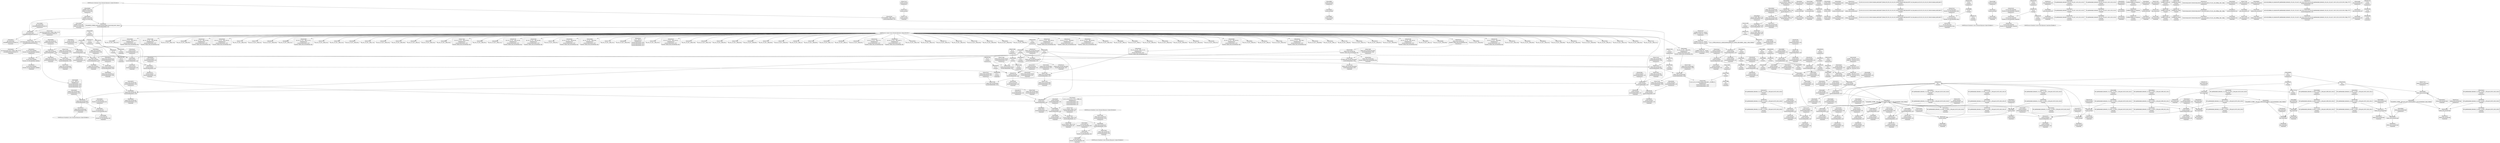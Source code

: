digraph {
	CE0x42760c0 [shape=record,shape=Mrecord,label="{CE0x42760c0|80:_i32,_112:_i8*,_:_CRE_16,17_}"]
	CE0x4284cf0 [shape=record,shape=Mrecord,label="{CE0x4284cf0|current_sid:tmp24|security/selinux/hooks.c,220|*SummSource*}"]
	CE0x42716b0 [shape=record,shape=Mrecord,label="{CE0x42716b0|80:_i32,_112:_i8*,_:_CRE_13,14_}"]
	CE0x4266e80 [shape=record,shape=Mrecord,label="{CE0x4266e80|avc_has_perm:tsid|Function::avc_has_perm&Arg::tsid::|*SummSink*}"]
	CE0x4279c60 [shape=record,shape=Mrecord,label="{CE0x4279c60|i8_4|*Constant*}"]
	CE0x425fd10 [shape=record,shape=Mrecord,label="{CE0x425fd10|80:_i32,_112:_i8*,_:_CRE_33,34_}"]
	CE0x42715c0 [shape=record,shape=Mrecord,label="{CE0x42715c0|80:_i32,_112:_i8*,_:_CRE_12,13_}"]
	CE0x425fbe0 [shape=record,shape=Mrecord,label="{CE0x425fbe0|80:_i32,_112:_i8*,_:_CRE_32,33_}"]
	CE0x42b71c0 [shape=record,shape=Mrecord,label="{CE0x42b71c0|get_current:tmp3|*SummSource*}"]
	CE0x4287890 [shape=record,shape=Mrecord,label="{CE0x4287890|current_sid:security|security/selinux/hooks.c,218|*SummSink*}"]
	CE0x42a3100 [shape=record,shape=Mrecord,label="{CE0x42a3100|GLOBAL:__llvm_gcov_ctr125|Global_var:__llvm_gcov_ctr125|*SummSink*}"]
	CE0x4274b10 [shape=record,shape=Mrecord,label="{CE0x4274b10|current_sid:entry}"]
	CE0x42d8e20 [shape=record,shape=Mrecord,label="{CE0x42d8e20|i64*_getelementptr_inbounds_(_2_x_i64_,_2_x_i64_*___llvm_gcov_ctr98,_i64_0,_i64_1)|*Constant*|*SummSource*}"]
	CE0x4265860 [shape=record,shape=Mrecord,label="{CE0x4265860|80:_i32,_112:_i8*,_:_CRE_104,112_|*MultipleSource*|security/selinux/hooks.c,5327|Function::selinux_shm_associate&Arg::shp::}"]
	CE0x4287d60 [shape=record,shape=Mrecord,label="{CE0x4287d60|current_sid:tmp22|security/selinux/hooks.c,218|*SummSource*}"]
	CE0x4296ca0 [shape=record,shape=Mrecord,label="{CE0x4296ca0|current_sid:tmp|*SummSource*}"]
	CE0x42626f0 [shape=record,shape=Mrecord,label="{CE0x42626f0|i32_1|*Constant*|*SummSource*}"]
	CE0x42720b0 [shape=record,shape=Mrecord,label="{CE0x42720b0|selinux_shm_associate:security|security/selinux/hooks.c,5327|*SummSource*}"]
	CE0x4271b80 [shape=record,shape=Mrecord,label="{CE0x4271b80|80:_i32,_112:_i8*,_:_CRE_200,208_|*MultipleSource*|security/selinux/hooks.c,5327|Function::selinux_shm_associate&Arg::shp::}"]
	CE0x42973b0 [shape=record,shape=Mrecord,label="{CE0x42973b0|current_sid:tmp2|*SummSink*}"]
	CE0x426f8b0 [shape=record,shape=Mrecord,label="{CE0x426f8b0|current_sid:if.end|*SummSource*}"]
	CE0x42781d0 [shape=record,shape=Mrecord,label="{CE0x42781d0|i32_0|*Constant*|*SummSource*}"]
	CE0x4252cc0 [shape=record,shape=Mrecord,label="{CE0x4252cc0|selinux_shm_associate:tmp|*SummSource*}"]
	CE0x4268590 [shape=record,shape=Mrecord,label="{CE0x4268590|_ret_i32_%retval.0,_!dbg_!27728|security/selinux/avc.c,775|*SummSink*}"]
	CE0x4297af0 [shape=record,shape=Mrecord,label="{CE0x4297af0|current_sid:tmp12|security/selinux/hooks.c,218|*SummSource*}"]
	CE0x4280e10 [shape=record,shape=Mrecord,label="{CE0x4280e10|current_sid:tmp13|security/selinux/hooks.c,218}"]
	CE0x4263ff0 [shape=record,shape=Mrecord,label="{CE0x4263ff0|80:_i32,_112:_i8*,_:_CRE_27,28_}"]
	CE0x426fc30 [shape=record,shape=Mrecord,label="{CE0x426fc30|current_sid:do.body|*SummSource*}"]
	CE0x4258a80 [shape=record,shape=Mrecord,label="{CE0x4258a80|80:_i32,_112:_i8*,_:_CRE_34,35_}"]
	CE0x429eab0 [shape=record,shape=Mrecord,label="{CE0x429eab0|current_sid:tmp17|security/selinux/hooks.c,218|*SummSink*}"]
	CE0x4256470 [shape=record,shape=Mrecord,label="{CE0x4256470|avc_has_perm:entry}"]
	CE0x42a16f0 [shape=record,shape=Mrecord,label="{CE0x42a16f0|current_sid:tmp16|security/selinux/hooks.c,218}"]
	CE0x4261ee0 [shape=record,shape=Mrecord,label="{CE0x4261ee0|80:_i32,_112:_i8*,_:_CRE_176,184_|*MultipleSource*|security/selinux/hooks.c,5327|Function::selinux_shm_associate&Arg::shp::}"]
	CE0x42a0ce0 [shape=record,shape=Mrecord,label="{CE0x42a0ce0|i64*_getelementptr_inbounds_(_11_x_i64_,_11_x_i64_*___llvm_gcov_ctr125,_i64_0,_i64_1)|*Constant*|*SummSink*}"]
	CE0x4265e00 [shape=record,shape=Mrecord,label="{CE0x4265e00|80:_i32,_112:_i8*,_:_CRE_128,136_|*MultipleSource*|security/selinux/hooks.c,5327|Function::selinux_shm_associate&Arg::shp::}"]
	CE0x425d6e0 [shape=record,shape=Mrecord,label="{CE0x425d6e0|selinux_shm_associate:ad|security/selinux/hooks.c, 5324|*SummSource*}"]
	CE0x4279f80 [shape=record,shape=Mrecord,label="{CE0x4279f80|i8_4|*Constant*|*SummSink*}"]
	CE0x42a7790 [shape=record,shape=Mrecord,label="{CE0x42a7790|current_sid:tmp20|security/selinux/hooks.c,218|*SummSink*}"]
	CE0x4271d60 [shape=record,shape=Mrecord,label="{CE0x4271d60|i32_10|*Constant*|*SummSource*}"]
	CE0x429e480 [shape=record,shape=Mrecord,label="{CE0x429e480|i64*_getelementptr_inbounds_(_11_x_i64_,_11_x_i64_*___llvm_gcov_ctr125,_i64_0,_i64_9)|*Constant*|*SummSource*}"]
	CE0x4271150 [shape=record,shape=Mrecord,label="{CE0x4271150|80:_i32,_112:_i8*,_:_CRE_25,26_}"]
	CE0x42972d0 [shape=record,shape=Mrecord,label="{CE0x42972d0|current_sid:tmp2}"]
	CE0x4282cd0 [shape=record,shape=Mrecord,label="{CE0x4282cd0|get_current:tmp1|*SummSink*}"]
	CE0x4281100 [shape=record,shape=Mrecord,label="{CE0x4281100|current_sid:tmp14|security/selinux/hooks.c,218}"]
	CE0x425e270 [shape=record,shape=Mrecord,label="{CE0x425e270|selinux_shm_associate:tmp2}"]
	CE0x42a9020 [shape=record,shape=Mrecord,label="{CE0x42a9020|current_sid:tmp7|security/selinux/hooks.c,218}"]
	CE0x4272120 [shape=record,shape=Mrecord,label="{CE0x4272120|selinux_shm_associate:security|security/selinux/hooks.c,5327}"]
	CE0x429e2b0 [shape=record,shape=Mrecord,label="{CE0x429e2b0|i64*_getelementptr_inbounds_(_11_x_i64_,_11_x_i64_*___llvm_gcov_ctr125,_i64_0,_i64_9)|*Constant*}"]
	CE0x4271520 [shape=record,shape=Mrecord,label="{CE0x4271520|80:_i32,_112:_i8*,_:_CRE_9,10_}"]
	CE0x42530b0 [shape=record,shape=Mrecord,label="{CE0x42530b0|selinux_shm_associate:shp|Function::selinux_shm_associate&Arg::shp::}"]
	CE0x42776f0 [shape=record,shape=Mrecord,label="{CE0x42776f0|current_sid:call|security/selinux/hooks.c,218}"]
	CE0x4264250 [shape=record,shape=Mrecord,label="{CE0x4264250|80:_i32,_112:_i8*,_:_CRE_29,30_}"]
	CE0x427a800 [shape=record,shape=Mrecord,label="{CE0x427a800|current_sid:tobool|security/selinux/hooks.c,218}"]
	CE0x42835c0 [shape=record,shape=Mrecord,label="{CE0x42835c0|current_sid:sid|security/selinux/hooks.c,220}"]
	CE0x42574b0 [shape=record,shape=Mrecord,label="{CE0x42574b0|i32_218|*Constant*}"]
	CE0x4bd89d0 [shape=record,shape=Mrecord,label="{CE0x4bd89d0|80:_i32,_112:_i8*,_:_CRE_21,22_}"]
	CE0x42754f0 [shape=record,shape=Mrecord,label="{CE0x42754f0|selinux_shm_associate:ipc_id|security/selinux/hooks.c,5330}"]
	CE0x4299b80 [shape=record,shape=Mrecord,label="{CE0x4299b80|get_current:tmp4|./arch/x86/include/asm/current.h,14|*SummSource*}"]
	CE0x4287be0 [shape=record,shape=Mrecord,label="{CE0x4287be0|current_sid:tmp22|security/selinux/hooks.c,218}"]
	CE0x42de610 [shape=record,shape=Mrecord,label="{CE0x42de610|get_current:tmp3}"]
	CE0x42a31b0 [shape=record,shape=Mrecord,label="{CE0x42a31b0|current_sid:tmp5|security/selinux/hooks.c,218}"]
	CE0x42a6a80 [shape=record,shape=Mrecord,label="{CE0x42a6a80|current_sid:tmp18|security/selinux/hooks.c,218|*SummSink*}"]
	CE0x4261d00 [shape=record,shape=Mrecord,label="{CE0x4261d00|80:_i32,_112:_i8*,_:_CRE_172,176_|*MultipleSource*|security/selinux/hooks.c,5327|Function::selinux_shm_associate&Arg::shp::}"]
	CE0x4273f70 [shape=record,shape=Mrecord,label="{CE0x4273f70|80:_i32,_112:_i8*,_:_CRE_41,42_}"]
	CE0x4278cd0 [shape=record,shape=Mrecord,label="{CE0x4278cd0|selinux_shm_associate:tmp5|security/selinux/hooks.c,5327|*SummSink*}"]
	CE0x4297c50 [shape=record,shape=Mrecord,label="{CE0x4297c50|current_sid:tmp12|security/selinux/hooks.c,218|*SummSink*}"]
	CE0x4285490 [shape=record,shape=Mrecord,label="{CE0x4285490|COLLAPSED:_GCMRE___llvm_gcov_ctr98_internal_global_2_x_i64_zeroinitializer:_elem_0:default:}"]
	CE0x4282bd0 [shape=record,shape=Mrecord,label="{CE0x4282bd0|current_sid:bb|*SummSource*}"]
	CE0x4283020 [shape=record,shape=Mrecord,label="{CE0x4283020|i32_22|*Constant*}"]
	CE0x4275f80 [shape=record,shape=Mrecord,label="{CE0x4275f80|80:_i32,_112:_i8*,_:_CRE_15,16_}"]
	CE0x426d670 [shape=record,shape=Mrecord,label="{CE0x426d670|80:_i32,_112:_i8*,_:_CRE_46,47_}"]
	CE0x425f8c0 [shape=record,shape=Mrecord,label="{CE0x425f8c0|i64*_getelementptr_inbounds_(_2_x_i64_,_2_x_i64_*___llvm_gcov_ctr98,_i64_0,_i64_1)|*Constant*}"]
	CE0x42a7b70 [shape=record,shape=Mrecord,label="{CE0x42a7b70|current_sid:call4|security/selinux/hooks.c,218|*SummSink*}"]
	CE0x425be80 [shape=record,shape=Mrecord,label="{CE0x425be80|current_sid:tmp11|security/selinux/hooks.c,218|*SummSource*}"]
	CE0x42761b0 [shape=record,shape=Mrecord,label="{CE0x42761b0|80:_i32,_112:_i8*,_:_CRE_17,18_}"]
	CE0x426a7a0 [shape=record,shape=Mrecord,label="{CE0x426a7a0|selinux_shm_associate:tmp7|security/selinux/hooks.c,5332|*SummSink*}"]
	CE0x425d420 [shape=record,shape=Mrecord,label="{CE0x425d420|80:_i32,_112:_i8*,_:_CRE_52,53_}"]
	CE0x429d2f0 [shape=record,shape=Mrecord,label="{CE0x429d2f0|current_sid:land.lhs.true2|*SummSink*}"]
	CE0x42460e0 [shape=record,shape=Mrecord,label="{CE0x42460e0|selinux_shm_associate:call3|security/selinux/hooks.c,5332|*SummSource*}"]
	CE0x426fac0 [shape=record,shape=Mrecord,label="{CE0x426fac0|current_sid:do.body}"]
	CE0x42771e0 [shape=record,shape=Mrecord,label="{CE0x42771e0|current_sid:entry|*SummSink*}"]
	CE0x426a190 [shape=record,shape=Mrecord,label="{CE0x426a190|selinux_shm_associate:tmp7|security/selinux/hooks.c,5332}"]
	CE0x425e480 [shape=record,shape=Mrecord,label="{CE0x425e480|i32_10|*Constant*}"]
	CE0x4254e20 [shape=record,shape=Mrecord,label="{CE0x4254e20|current_sid:tobool1|security/selinux/hooks.c,218|*SummSink*}"]
	CE0x4268fa0 [shape=record,shape=Mrecord,label="{CE0x4268fa0|selinux_shm_associate:u|security/selinux/hooks.c,5330|*SummSink*}"]
	CE0x426f9b0 [shape=record,shape=Mrecord,label="{CE0x426f9b0|current_sid:if.end|*SummSink*}"]
	CE0x429c260 [shape=record,shape=Mrecord,label="{CE0x429c260|current_sid:tmp9|security/selinux/hooks.c,218|*SummSource*}"]
	CE0x42683d0 [shape=record,shape=Mrecord,label="{CE0x42683d0|_ret_i32_%retval.0,_!dbg_!27728|security/selinux/avc.c,775|*SummSource*}"]
	CE0x4275790 [shape=record,shape=Mrecord,label="{CE0x4275790|i32_3|*Constant*|*SummSource*}"]
	CE0x4296c30 [shape=record,shape=Mrecord,label="{CE0x4296c30|COLLAPSED:_GCMRE___llvm_gcov_ctr125_internal_global_11_x_i64_zeroinitializer:_elem_0:default:}"]
	CE0x42509e0 [shape=record,shape=Mrecord,label="{CE0x42509e0|selinux_shm_associate:entry}"]
	"CONST[source:0(mediator),value:2(dynamic)][purpose:{object}][SnkIdx:1]"
	CE0x425de00 [shape=record,shape=Mrecord,label="{CE0x425de00|current_sid:tmp1|*SummSink*}"]
	CE0x4246410 [shape=record,shape=Mrecord,label="{CE0x4246410|i32_(i32,_i32,_i16,_i32,_%struct.common_audit_data*)*_bitcast_(i32_(i32,_i32,_i16,_i32,_%struct.common_audit_data.495*)*_avc_has_perm_to_i32_(i32,_i32,_i16,_i32,_%struct.common_audit_data*)*)|*Constant*}"]
	CE0x4268100 [shape=record,shape=Mrecord,label="{CE0x4268100|avc_has_perm:auditdata|Function::avc_has_perm&Arg::auditdata::|*SummSource*}"]
	CE0x4260a20 [shape=record,shape=Mrecord,label="{CE0x4260a20|i64_1|*Constant*}"]
	CE0x4298760 [shape=record,shape=Mrecord,label="{CE0x4298760|get_current:tmp2}"]
	CE0x4268090 [shape=record,shape=Mrecord,label="{CE0x4268090|avc_has_perm:auditdata|Function::avc_has_perm&Arg::auditdata::}"]
	CE0x42c5160 [shape=record,shape=Mrecord,label="{CE0x42c5160|i64*_getelementptr_inbounds_(_2_x_i64_,_2_x_i64_*___llvm_gcov_ctr98,_i64_0,_i64_0)|*Constant*|*SummSink*}"]
	CE0x4296bc0 [shape=record,shape=Mrecord,label="{CE0x4296bc0|current_sid:tmp}"]
	CE0x42675c0 [shape=record,shape=Mrecord,label="{CE0x42675c0|avc_has_perm:tclass|Function::avc_has_perm&Arg::tclass::|*SummSource*}"]
	CE0x429d3e0 [shape=record,shape=Mrecord,label="{CE0x429d3e0|current_sid:bb}"]
	CE0x429d050 [shape=record,shape=Mrecord,label="{CE0x429d050|get_current:tmp4|./arch/x86/include/asm/current.h,14}"]
	CE0x4253960 [shape=record,shape=Mrecord,label="{CE0x4253960|current_sid:if.then|*SummSource*}"]
	CE0x42820a0 [shape=record,shape=Mrecord,label="{CE0x42820a0|i64_2|*Constant*|*SummSink*}"]
	CE0x4273d10 [shape=record,shape=Mrecord,label="{CE0x4273d10|80:_i32,_112:_i8*,_:_CRE_39,40_}"]
	CE0x4267430 [shape=record,shape=Mrecord,label="{CE0x4267430|i32_64|*Constant*}"]
	CE0x4275440 [shape=record,shape=Mrecord,label="{CE0x4275440|selinux_shm_associate:tmp6|security/selinux/hooks.c,5330|*SummSink*}"]
	CE0x4284e80 [shape=record,shape=Mrecord,label="{CE0x4284e80|current_sid:tmp24|security/selinux/hooks.c,220|*SummSink*}"]
	CE0x4297d80 [shape=record,shape=Mrecord,label="{CE0x4297d80|i64*_getelementptr_inbounds_(_11_x_i64_,_11_x_i64_*___llvm_gcov_ctr125,_i64_0,_i64_6)|*Constant*}"]
	CE0x42a6900 [shape=record,shape=Mrecord,label="{CE0x42a6900|current_sid:tmp18|security/selinux/hooks.c,218|*SummSource*}"]
	CE0x4264d70 [shape=record,shape=Mrecord,label="{CE0x4264d70|80:_i32,_112:_i8*,_:_CRE_5,6_}"]
	CE0x42753d0 [shape=record,shape=Mrecord,label="{CE0x42753d0|selinux_shm_associate:tmp6|security/selinux/hooks.c,5330|*SummSource*}"]
	CE0x4270f80 [shape=record,shape=Mrecord,label="{CE0x4270f80|80:_i32,_112:_i8*,_:_CRE_23,24_}"]
	CE0x4263d50 [shape=record,shape=Mrecord,label="{CE0x4263d50|selinux_shm_associate:call|security/selinux/hooks.c,5325}"]
	CE0x4298f00 [shape=record,shape=Mrecord,label="{CE0x4298f00|current_sid:tobool|security/selinux/hooks.c,218|*SummSink*}"]
	CE0x4250000 [shape=record,shape=Mrecord,label="{CE0x4250000|selinux_shm_associate:tmp1}"]
	CE0x4256280 [shape=record,shape=Mrecord,label="{CE0x4256280|selinux_shm_associate:security|security/selinux/hooks.c,5327|*SummSink*}"]
	CE0x42a6bb0 [shape=record,shape=Mrecord,label="{CE0x42a6bb0|current_sid:tmp19|security/selinux/hooks.c,218}"]
	CE0x5f5cc30 [shape=record,shape=Mrecord,label="{CE0x5f5cc30|_call_void_mcount()_#3|*SummSource*}"]
	CE0x42723b0 [shape=record,shape=Mrecord,label="{CE0x42723b0|selinux_shm_associate:tmp5|security/selinux/hooks.c,5327}"]
	CE0x429c330 [shape=record,shape=Mrecord,label="{CE0x429c330|current_sid:tmp9|security/selinux/hooks.c,218|*SummSink*}"]
	CE0x42a1df0 [shape=record,shape=Mrecord,label="{CE0x42a1df0|i8_1|*Constant*|*SummSource*}"]
	CE0x4252d30 [shape=record,shape=Mrecord,label="{CE0x4252d30|selinux_shm_associate:tmp}"]
	CE0x4257060 [shape=record,shape=Mrecord,label="{CE0x4257060|i8*_getelementptr_inbounds_(_25_x_i8_,_25_x_i8_*_.str3,_i32_0,_i32_0)|*Constant*|*SummSink*}"]
	CE0x4281e50 [shape=record,shape=Mrecord,label="{CE0x4281e50|i64_3|*Constant*|*SummSink*}"]
	"CONST[source:0(mediator),value:2(dynamic)][purpose:{object}][SnkIdx:2]"
	CE0x429df70 [shape=record,shape=Mrecord,label="{CE0x429df70|i8*_getelementptr_inbounds_(_45_x_i8_,_45_x_i8_*_.str12,_i32_0,_i32_0)|*Constant*|*SummSource*}"]
	"CONST[source:0(mediator),value:0(static)][purpose:{operation}][SnkIdx:3]"
	CE0x426c190 [shape=record,shape=Mrecord,label="{CE0x426c190|GLOBAL:current_sid.__warned|Global_var:current_sid.__warned|*SummSource*}"]
	CE0x4285030 [shape=record,shape=Mrecord,label="{CE0x4285030|get_current:bb|*SummSource*}"]
	CE0x4258bb0 [shape=record,shape=Mrecord,label="{CE0x4258bb0|80:_i32,_112:_i8*,_:_CRE_35,36_}"]
	CE0x4256e10 [shape=record,shape=Mrecord,label="{CE0x4256e10|i8*_getelementptr_inbounds_(_25_x_i8_,_25_x_i8_*_.str3,_i32_0,_i32_0)|*Constant*}"]
	CE0x42572c0 [shape=record,shape=Mrecord,label="{CE0x42572c0|GLOBAL:lockdep_rcu_suspicious|*Constant*|*SummSource*}"]
	CE0x42632b0 [shape=record,shape=Mrecord,label="{CE0x42632b0|current_sid:do.end}"]
	CE0x42a6f00 [shape=record,shape=Mrecord,label="{CE0x42a6f00|i64*_getelementptr_inbounds_(_11_x_i64_,_11_x_i64_*___llvm_gcov_ctr125,_i64_0,_i64_10)|*Constant*}"]
	CE0x42987d0 [shape=record,shape=Mrecord,label="{CE0x42987d0|get_current:tmp2|*SummSource*}"]
	CE0x4267d20 [shape=record,shape=Mrecord,label="{CE0x4267d20|_ret_i32_%retval.0,_!dbg_!27728|security/selinux/avc.c,775}"]
	CE0x42877b0 [shape=record,shape=Mrecord,label="{CE0x42877b0|current_sid:security|security/selinux/hooks.c,218}"]
	CE0x42719a0 [shape=record,shape=Mrecord,label="{CE0x42719a0|80:_i32,_112:_i8*,_:_CRE_192,200_|*MultipleSource*|security/selinux/hooks.c,5327|Function::selinux_shm_associate&Arg::shp::}"]
	CE0x4253580 [shape=record,shape=Mrecord,label="{CE0x4253580|_ret_i32_%call3,_!dbg_!27729|security/selinux/hooks.c,5332|*SummSink*}"]
	CE0x425f9d0 [shape=record,shape=Mrecord,label="{CE0x425f9d0|80:_i32,_112:_i8*,_:_CRE_30,31_}"]
	CE0x4270720 [shape=record,shape=Mrecord,label="{CE0x4270720|i64*_getelementptr_inbounds_(_11_x_i64_,_11_x_i64_*___llvm_gcov_ctr125,_i64_0,_i64_0)|*Constant*|*SummSource*}"]
	CE0x42644e0 [shape=record,shape=Mrecord,label="{CE0x42644e0|current_sid:tmp5|security/selinux/hooks.c,218|*SummSource*}"]
	CE0x4260360 [shape=record,shape=Mrecord,label="{CE0x4260360|80:_i32,_112:_i8*,_:_CRE_11,12_}"]
	CE0x426a5f0 [shape=record,shape=Mrecord,label="{CE0x426a5f0|selinux_shm_associate:tmp7|security/selinux/hooks.c,5332|*SummSource*}"]
	CE0x427e8a0 [shape=record,shape=Mrecord,label="{CE0x427e8a0|get_current:entry|*SummSink*}"]
	CE0x42790c0 [shape=record,shape=Mrecord,label="{CE0x42790c0|selinux_shm_associate:type|security/selinux/hooks.c,5329}"]
	CE0x4276bf0 [shape=record,shape=Mrecord,label="{CE0x4276bf0|GLOBAL:current_sid|*Constant*}"]
	CE0x4262300 [shape=record,shape=Mrecord,label="{CE0x4262300|current_sid:call|security/selinux/hooks.c,218|*SummSource*}"]
	CE0x42475a0 [shape=record,shape=Mrecord,label="{CE0x42475a0|selinux_shm_associate:shm_perm1|security/selinux/hooks.c,5330|*SummSink*}"]
	CE0x429c7c0 [shape=record,shape=Mrecord,label="{CE0x429c7c0|i32_78|*Constant*|*SummSource*}"]
	CE0x42a2be0 [shape=record,shape=Mrecord,label="{CE0x42a2be0|current_sid:tmp4|security/selinux/hooks.c,218|*SummSink*}"]
	CE0x427e3f0 [shape=record,shape=Mrecord,label="{CE0x427e3f0|GLOBAL:get_current|*Constant*|*SummSource*}"]
	CE0x4267550 [shape=record,shape=Mrecord,label="{CE0x4267550|avc_has_perm:tclass|Function::avc_has_perm&Arg::tclass::}"]
	CE0x4246520 [shape=record,shape=Mrecord,label="{CE0x4246520|%struct.task_struct*_(%struct.task_struct**)*_asm_movq_%gs:$_1:P_,$0_,_r,im,_dirflag_,_fpsr_,_flags_|*SummSink*}"]
	CE0x42812d0 [shape=record,shape=Mrecord,label="{CE0x42812d0|current_sid:tmp14|security/selinux/hooks.c,218|*SummSource*}"]
	CE0x429c0c0 [shape=record,shape=Mrecord,label="{CE0x429c0c0|i64_5|*Constant*|*SummSink*}"]
	CE0x425baf0 [shape=record,shape=Mrecord,label="{CE0x425baf0|current_sid:tmp10|security/selinux/hooks.c,218|*SummSink*}"]
	CE0x4276b30 [shape=record,shape=Mrecord,label="{CE0x4276b30|selinux_shm_associate:call|security/selinux/hooks.c,5325|*SummSink*}"]
	CE0x426ebb0 [shape=record,shape=Mrecord,label="{CE0x426ebb0|selinux_shm_associate:tmp2|*SummSource*}"]
	CE0x429c600 [shape=record,shape=Mrecord,label="{CE0x429c600|current_sid:land.lhs.true|*SummSource*}"]
	CE0x4266d50 [shape=record,shape=Mrecord,label="{CE0x4266d50|avc_has_perm:tsid|Function::avc_has_perm&Arg::tsid::|*SummSource*}"]
	CE0x429dfe0 [shape=record,shape=Mrecord,label="{CE0x429dfe0|i8*_getelementptr_inbounds_(_45_x_i8_,_45_x_i8_*_.str12,_i32_0,_i32_0)|*Constant*|*SummSink*}"]
	CE0x4281450 [shape=record,shape=Mrecord,label="{CE0x4281450|current_sid:tmp14|security/selinux/hooks.c,218|*SummSink*}"]
	CE0x4261760 [shape=record,shape=Mrecord,label="{CE0x4261760|80:_i32,_112:_i8*,_:_CRE_152,160_|*MultipleSource*|security/selinux/hooks.c,5327|Function::selinux_shm_associate&Arg::shp::}"]
	CE0x425f7f0 [shape=record,shape=Mrecord,label="{CE0x425f7f0|i64*_getelementptr_inbounds_(_2_x_i64_,_2_x_i64_*___llvm_gcov_ctr312,_i64_0,_i64_0)|*Constant*}"]
	CE0x4277560 [shape=record,shape=Mrecord,label="{CE0x4277560|_call_void_mcount()_#3|*SummSource*}"]
	CE0x42a2e50 [shape=record,shape=Mrecord,label="{CE0x42a2e50|i64_0|*Constant*|*SummSource*}"]
	CE0x429ce10 [shape=record,shape=Mrecord,label="{CE0x429ce10|current_sid:tmp21|security/selinux/hooks.c,218}"]
	CE0x4252630 [shape=record,shape=Mrecord,label="{CE0x4252630|current_sid:tmp1|*SummSource*}"]
	CE0x4264550 [shape=record,shape=Mrecord,label="{CE0x4264550|current_sid:tmp5|security/selinux/hooks.c,218|*SummSink*}"]
	CE0x4246cb0 [shape=record,shape=Mrecord,label="{CE0x4246cb0|avc_has_perm:tsid|Function::avc_has_perm&Arg::tsid::}"]
	CE0x426c820 [shape=record,shape=Mrecord,label="{CE0x426c820|current_sid:tmp8|security/selinux/hooks.c,218|*SummSource*}"]
	CE0x4281fc0 [shape=record,shape=Mrecord,label="{CE0x4281fc0|i64_2|*Constant*}"]
	CE0x42649f0 [shape=record,shape=Mrecord,label="{CE0x42649f0|current_sid:tmp6|security/selinux/hooks.c,218|*SummSource*}"]
	CE0x4260990 [shape=record,shape=Mrecord,label="{CE0x4260990|i64_1|*Constant*|*SummSource*}"]
	CE0x4266b30 [shape=record,shape=Mrecord,label="{CE0x4266b30|selinux_shm_associate:bb|*SummSource*}"]
	CE0x429bc70 [shape=record,shape=Mrecord,label="{CE0x429bc70|i64_4|*Constant*|*SummSource*}"]
	CE0x425df80 [shape=record,shape=Mrecord,label="{CE0x425df80|i64*_getelementptr_inbounds_(_11_x_i64_,_11_x_i64_*___llvm_gcov_ctr125,_i64_0,_i64_1)|*Constant*|*SummSource*}"]
	CE0x42a7470 [shape=record,shape=Mrecord,label="{CE0x42a7470|current_sid:tmp20|security/selinux/hooks.c,218}"]
	CE0x425b970 [shape=record,shape=Mrecord,label="{CE0x425b970|current_sid:tmp10|security/selinux/hooks.c,218|*SummSource*}"]
	CE0x429bff0 [shape=record,shape=Mrecord,label="{CE0x429bff0|i64_5|*Constant*|*SummSource*}"]
	CE0x4261940 [shape=record,shape=Mrecord,label="{CE0x4261940|80:_i32,_112:_i8*,_:_CRE_160,168_|*MultipleSource*|security/selinux/hooks.c,5327|Function::selinux_shm_associate&Arg::shp::}"]
	CE0x429e610 [shape=record,shape=Mrecord,label="{CE0x429e610|i64*_getelementptr_inbounds_(_11_x_i64_,_11_x_i64_*___llvm_gcov_ctr125,_i64_0,_i64_9)|*Constant*|*SummSink*}"]
	CE0x42a72e0 [shape=record,shape=Mrecord,label="{CE0x42a72e0|i64*_getelementptr_inbounds_(_11_x_i64_,_11_x_i64_*___llvm_gcov_ctr125,_i64_0,_i64_10)|*Constant*|*SummSource*}"]
	CE0x4256780 [shape=record,shape=Mrecord,label="{CE0x4256780|_call_void_lockdep_rcu_suspicious(i8*_getelementptr_inbounds_(_25_x_i8_,_25_x_i8_*_.str3,_i32_0,_i32_0),_i32_218,_i8*_getelementptr_inbounds_(_45_x_i8_,_45_x_i8_*_.str12,_i32_0,_i32_0))_#10,_!dbg_!27727|security/selinux/hooks.c,218|*SummSink*}"]
	CE0x4271280 [shape=record,shape=Mrecord,label="{CE0x4271280|80:_i32,_112:_i8*,_:_CRE_26,27_}"]
	CE0x4267e00 [shape=record,shape=Mrecord,label="{CE0x4267e00|avc_has_perm:requested|Function::avc_has_perm&Arg::requested::|*SummSource*}"]
	CE0x42654e0 [shape=record,shape=Mrecord,label="{CE0x42654e0|80:_i32,_112:_i8*,_:_CRE_96,100_|*MultipleSource*|security/selinux/hooks.c,5327|Function::selinux_shm_associate&Arg::shp::}"]
	CE0x4263630 [shape=record,shape=Mrecord,label="{CE0x4263630|current_sid:tmp8|security/selinux/hooks.c,218|*SummSink*}"]
	CE0x429c950 [shape=record,shape=Mrecord,label="{CE0x429c950|COLLAPSED:_GCMRE_current_task_external_global_%struct.task_struct*:_elem_0::|security/selinux/hooks.c,218}"]
	CE0x425ebb0 [shape=record,shape=Mrecord,label="{CE0x425ebb0|80:_i32,_112:_i8*,_:_CRE_92,96_|*MultipleSource*|security/selinux/hooks.c,5327|Function::selinux_shm_associate&Arg::shp::}"]
	CE0x4277600 [shape=record,shape=Mrecord,label="{CE0x4277600|_call_void_mcount()_#3|*SummSink*}"]
	CE0x42717a0 [shape=record,shape=Mrecord,label="{CE0x42717a0|80:_i32,_112:_i8*,_:_CRE_14,15_}"]
	CE0x4253210 [shape=record,shape=Mrecord,label="{CE0x4253210|selinux_shm_associate:entry|*SummSource*}"]
	CE0x4252020 [shape=record,shape=Mrecord,label="{CE0x4252020|i32_1|*Constant*|*SummSink*}"]
	CE0x42a2fd0 [shape=record,shape=Mrecord,label="{CE0x42a2fd0|i64_0|*Constant*|*SummSink*}"]
	CE0x42630b0 [shape=record,shape=Mrecord,label="{CE0x42630b0|current_sid:land.lhs.true2|*SummSource*}"]
	CE0x429d860 [shape=record,shape=Mrecord,label="{CE0x429d860|i32_218|*Constant*|*SummSource*}"]
	CE0x42a1970 [shape=record,shape=Mrecord,label="{CE0x42a1970|current_sid:tmp16|security/selinux/hooks.c,218|*SummSource*}"]
	CE0x426d540 [shape=record,shape=Mrecord,label="{CE0x426d540|80:_i32,_112:_i8*,_:_CRE_45,46_}"]
	CE0x4267970 [shape=record,shape=Mrecord,label="{CE0x4267970|i32_64|*Constant*|*SummSource*}"]
	CE0x42a4070 [shape=record,shape=Mrecord,label="{CE0x42a4070|i64*_getelementptr_inbounds_(_11_x_i64_,_11_x_i64_*___llvm_gcov_ctr125,_i64_0,_i64_8)|*Constant*|*SummSource*}"]
	CE0x426a010 [shape=record,shape=Mrecord,label="{CE0x426a010|4:_i32,_:_CRE_0,2_|*MultipleSource*|security/selinux/hooks.c,5332|security/selinux/hooks.c,5327|security/selinux/hooks.c,5327}"]
	CE0x426d220 [shape=record,shape=Mrecord,label="{CE0x426d220|selinux_shm_associate:tmp3}"]
	CE0x426fdc0 [shape=record,shape=Mrecord,label="{CE0x426fdc0|selinux_shm_associate:shm_perm|security/selinux/hooks.c,5327}"]
	CE0x4281f30 [shape=record,shape=Mrecord,label="{CE0x4281f30|i64_0|*Constant*}"]
	CE0x4256af0 [shape=record,shape=Mrecord,label="{CE0x4256af0|i8*_getelementptr_inbounds_(_25_x_i8_,_25_x_i8_*_.str3,_i32_0,_i32_0)|*Constant*|*SummSource*}"]
	CE0x42762a0 [shape=record,shape=Mrecord,label="{CE0x42762a0|80:_i32,_112:_i8*,_:_CRE_18,19_}"]
	CE0x4267a50 [shape=record,shape=Mrecord,label="{CE0x4267a50|i32_64|*Constant*|*SummSink*}"]
	CE0x4282240 [shape=record,shape=Mrecord,label="{CE0x4282240|current_sid:tmp4|security/selinux/hooks.c,218|*SummSource*}"]
	CE0x426c2c0 [shape=record,shape=Mrecord,label="{CE0x426c2c0|current_sid:tmp8|security/selinux/hooks.c,218}"]
	CE0x4264840 [shape=record,shape=Mrecord,label="{CE0x4264840|current_sid:tmp6|security/selinux/hooks.c,218}"]
	CE0x4265c50 [shape=record,shape=Mrecord,label="{CE0x4265c50|80:_i32,_112:_i8*,_:_CRE_120,128_|*MultipleSource*|security/selinux/hooks.c,5327|Function::selinux_shm_associate&Arg::shp::}"]
	CE0x42997f0 [shape=record,shape=Mrecord,label="{CE0x42997f0|current_sid:tmp3|*SummSink*}"]
	CE0x4299720 [shape=record,shape=Mrecord,label="{CE0x4299720|current_sid:tmp3|*SummSource*}"]
	CE0x425b210 [shape=record,shape=Mrecord,label="{CE0x425b210|80:_i32,_112:_i8*,_:_CRE_67,68_}"]
	CE0x4258e10 [shape=record,shape=Mrecord,label="{CE0x4258e10|80:_i32,_112:_i8*,_:_CRE_37,38_}"]
	CE0x42846d0 [shape=record,shape=Mrecord,label="{CE0x42846d0|i64*_getelementptr_inbounds_(_2_x_i64_,_2_x_i64_*___llvm_gcov_ctr98,_i64_0,_i64_0)|*Constant*|*SummSource*}"]
	CE0x4273e40 [shape=record,shape=Mrecord,label="{CE0x4273e40|80:_i32,_112:_i8*,_:_CRE_40,41_}"]
	CE0x5632b20 [shape=record,shape=Mrecord,label="{CE0x5632b20|selinux_shm_associate:shp|Function::selinux_shm_associate&Arg::shp::|*SummSource*}"]
	CE0x4298c70 [shape=record,shape=Mrecord,label="{CE0x4298c70|current_sid:do.end|*SummSink*}"]
	CE0x42730e0 [shape=record,shape=Mrecord,label="{CE0x42730e0|80:_i32,_112:_i8*,_:_CRE_62,63_}"]
	CE0x429cf90 [shape=record,shape=Mrecord,label="{CE0x429cf90|_call_void_mcount()_#3|*SummSink*}"]
	CE0x427a1c0 [shape=record,shape=Mrecord,label="{CE0x427a1c0|selinux_shm_associate:key|security/selinux/hooks.c,5330}"]
	CE0x42982c0 [shape=record,shape=Mrecord,label="{CE0x42982c0|i64*_getelementptr_inbounds_(_11_x_i64_,_11_x_i64_*___llvm_gcov_ctr125,_i64_0,_i64_6)|*Constant*|*SummSink*}"]
	CE0x425b0e0 [shape=record,shape=Mrecord,label="{CE0x425b0e0|80:_i32,_112:_i8*,_:_CRE_66,67_}"]
	CE0x4277430 [shape=record,shape=Mrecord,label="{CE0x4277430|_ret_i32_%tmp24,_!dbg_!27742|security/selinux/hooks.c,220|*SummSource*}"]
	CE0x4253ad0 [shape=record,shape=Mrecord,label="{CE0x4253ad0|current_sid:if.then|*SummSink*}"]
	CE0x427e930 [shape=record,shape=Mrecord,label="{CE0x427e930|_ret_%struct.task_struct*_%tmp4,_!dbg_!27714|./arch/x86/include/asm/current.h,14|*SummSource*}"]
	CE0x426f6a0 [shape=record,shape=Mrecord,label="{CE0x426f6a0|selinux_shm_associate:tmp3|*SummSource*}"]
	CE0x4255520 [shape=record,shape=Mrecord,label="{CE0x4255520|current_sid:if.then}"]
	CE0x42de520 [shape=record,shape=Mrecord,label="{CE0x42de520|get_current:tmp2|*SummSink*}"]
	CE0x4263530 [shape=record,shape=Mrecord,label="{CE0x4263530|current_sid:tobool1|security/selinux/hooks.c,218}"]
	CE0x427eb70 [shape=record,shape=Mrecord,label="{CE0x427eb70|_ret_%struct.task_struct*_%tmp4,_!dbg_!27714|./arch/x86/include/asm/current.h,14}"]
	CE0x4269970 [shape=record,shape=Mrecord,label="{CE0x4269970|selinux_shm_associate:sid2|security/selinux/hooks.c,5332|*SummSource*}"]
	CE0x4273340 [shape=record,shape=Mrecord,label="{CE0x4273340|80:_i32,_112:_i8*,_:_CRE_64,65_}"]
	CE0x4297340 [shape=record,shape=Mrecord,label="{CE0x4297340|current_sid:tmp2|*SummSource*}"]
	CE0x426b710 [shape=record,shape=Mrecord,label="{CE0x426b710|current_sid:sid|security/selinux/hooks.c,220|*SummSource*}"]
	CE0x4279df0 [shape=record,shape=Mrecord,label="{CE0x4279df0|i8_4|*Constant*|*SummSource*}"]
	CE0x424f070 [shape=record,shape=Mrecord,label="{CE0x424f070|current_sid:tmp|*SummSink*}"]
	CE0x42693e0 [shape=record,shape=Mrecord,label="{CE0x42693e0|selinux_shm_associate:ipc_id|security/selinux/hooks.c,5330|*SummSink*}"]
	CE0x42a3220 [shape=record,shape=Mrecord,label="{CE0x42a3220|GLOBAL:__llvm_gcov_ctr125|Global_var:__llvm_gcov_ctr125}"]
	CE0x4283220 [shape=record,shape=Mrecord,label="{CE0x4283220|i32_1|*Constant*}"]
	CE0x42a3320 [shape=record,shape=Mrecord,label="{CE0x42a3320|current_sid:land.lhs.true2}"]
	CE0x4272250 [shape=record,shape=Mrecord,label="{CE0x4272250|selinux_shm_associate:tmp4|security/selinux/hooks.c,5327|*SummSink*}"]
	CE0x4272fb0 [shape=record,shape=Mrecord,label="{CE0x4272fb0|80:_i32,_112:_i8*,_:_CRE_61,62_}"]
	CE0x3b47180 [shape=record,shape=Mrecord,label="{CE0x3b47180|80:_i32,_112:_i8*,_:_CRE_3,4_}"]
	CE0x42629b0 [shape=record,shape=Mrecord,label="{CE0x42629b0|selinux_shm_associate:entry|*SummSink*}"]
	CE0x4268250 [shape=record,shape=Mrecord,label="{CE0x4268250|avc_has_perm:auditdata|Function::avc_has_perm&Arg::auditdata::|*SummSink*}"]
	CE0x57652a0 [shape=record,shape=Mrecord,label="{CE0x57652a0|i64_1|*Constant*}"]
	CE0x4268e50 [shape=record,shape=Mrecord,label="{CE0x4268e50|selinux_shm_associate:u|security/selinux/hooks.c,5330|*SummSource*}"]
	CE0x4275560 [shape=record,shape=Mrecord,label="{CE0x4275560|selinux_shm_associate:u|security/selinux/hooks.c,5330}"]
	CE0x427e700 [shape=record,shape=Mrecord,label="{CE0x427e700|get_current:entry}"]
	CE0x42705b0 [shape=record,shape=Mrecord,label="{CE0x42705b0|i64*_getelementptr_inbounds_(_11_x_i64_,_11_x_i64_*___llvm_gcov_ctr125,_i64_0,_i64_0)|*Constant*}"]
	CE0x42560b0 [shape=record,shape=Mrecord,label="{CE0x42560b0|avc_has_perm:entry|*SummSink*}"]
	CE0x4272e80 [shape=record,shape=Mrecord,label="{CE0x4272e80|80:_i32,_112:_i8*,_:_CRE_60,61_}"]
	CE0x42dbef0 [shape=record,shape=Mrecord,label="{CE0x42dbef0|GLOBAL:current_task|Global_var:current_task|*SummSink*}"]
	CE0x425b6d0 [shape=record,shape=Mrecord,label="{CE0x425b6d0|80:_i32,_112:_i8*,_:_CRE_71,72_}"]
	CE0x429ea40 [shape=record,shape=Mrecord,label="{CE0x429ea40|current_sid:tmp17|security/selinux/hooks.c,218|*SummSource*}"]
	CE0x4274f70 [shape=record,shape=Mrecord,label="{CE0x4274f70|selinux_shm_associate:key|security/selinux/hooks.c,5330|*SummSink*}"]
	"CONST[source:2(external),value:2(dynamic)][purpose:{subject}][SrcIdx:3]"
	CE0x590cde0 [shape=record,shape=Mrecord,label="{CE0x590cde0|80:_i32,_112:_i8*,_:_CRE_0,1_}"]
	CE0x425e640 [shape=record,shape=Mrecord,label="{CE0x425e640|80:_i32,_112:_i8*,_:_CRE_80,84_|*MultipleSource*|security/selinux/hooks.c,5327|Function::selinux_shm_associate&Arg::shp::}"]
	CE0x4281580 [shape=record,shape=Mrecord,label="{CE0x4281580|i1_true|*Constant*}"]
	CE0x4258ce0 [shape=record,shape=Mrecord,label="{CE0x4258ce0|80:_i32,_112:_i8*,_:_CRE_36,37_}"]
	CE0x425e5a0 [shape=record,shape=Mrecord,label="{CE0x425e5a0|80:_i32,_112:_i8*,_:_CRE_72,73_|*MultipleSource*|security/selinux/hooks.c,5327|Function::selinux_shm_associate&Arg::shp::}"]
	CE0x4261b20 [shape=record,shape=Mrecord,label="{CE0x4261b20|80:_i32,_112:_i8*,_:_CRE_168,172_|*MultipleSource*|security/selinux/hooks.c,5327|Function::selinux_shm_associate&Arg::shp::}"]
	CE0x4299c20 [shape=record,shape=Mrecord,label="{CE0x4299c20|get_current:tmp4|./arch/x86/include/asm/current.h,14|*SummSink*}"]
	CE0x42a7ca0 [shape=record,shape=Mrecord,label="{CE0x42a7ca0|GLOBAL:get_current|*Constant*}"]
	CE0x426f180 [shape=record,shape=Mrecord,label="{CE0x426f180|80:_i32,_112:_i8*,_:_CRE_57,58_}"]
	CE0x425fab0 [shape=record,shape=Mrecord,label="{CE0x425fab0|80:_i32,_112:_i8*,_:_CRE_31,32_}"]
	CE0x3b47110 [shape=record,shape=Mrecord,label="{CE0x3b47110|80:_i32,_112:_i8*,_:_CRE_10,11_}"]
	CE0x4299ce0 [shape=record,shape=Mrecord,label="{CE0x4299ce0|GLOBAL:current_task|Global_var:current_task}"]
	CE0x4271020 [shape=record,shape=Mrecord,label="{CE0x4271020|80:_i32,_112:_i8*,_:_CRE_24,25_}"]
	CE0x424ff10 [shape=record,shape=Mrecord,label="{CE0x424ff10|selinux_shm_associate:bb|*SummSink*}"]
	CE0x42741d0 [shape=record,shape=Mrecord,label="{CE0x42741d0|80:_i32,_112:_i8*,_:_CRE_43,44_}"]
	CE0x42a20a0 [shape=record,shape=Mrecord,label="{CE0x42a20a0|GLOBAL:lockdep_rcu_suspicious|*Constant*}"]
	CE0x4273210 [shape=record,shape=Mrecord,label="{CE0x4273210|80:_i32,_112:_i8*,_:_CRE_63,64_}"]
	CE0x424f7b0 [shape=record,shape=Mrecord,label="{CE0x424f7b0|selinux_shm_associate:bb}"]
	CE0x42605b0 [shape=record,shape=Mrecord,label="{CE0x42605b0|get_current:tmp|*SummSink*}"]
	CE0x42556a0 [shape=record,shape=Mrecord,label="{CE0x42556a0|0:_i8,_8:_i32,_24:_%struct.selinux_audit_data*,_:_SCMRE_0,1_|*MultipleSource*|security/selinux/hooks.c, 5324|security/selinux/hooks.c,5329}"]
	CE0x42a13f0 [shape=record,shape=Mrecord,label="{CE0x42a13f0|current_sid:tmp15|security/selinux/hooks.c,218|*SummSink*}"]
	CE0x425ab10 [shape=record,shape=Mrecord,label="{CE0x425ab10|i64*_getelementptr_inbounds_(_2_x_i64_,_2_x_i64_*___llvm_gcov_ctr312,_i64_0,_i64_0)|*Constant*|*SummSource*}"]
	CE0x426ef20 [shape=record,shape=Mrecord,label="{CE0x426ef20|80:_i32,_112:_i8*,_:_CRE_55,56_}"]
	CE0x42631d0 [shape=record,shape=Mrecord,label="{CE0x42631d0|current_sid:bb|*SummSink*}"]
	CE0x4256710 [shape=record,shape=Mrecord,label="{CE0x4256710|_call_void_lockdep_rcu_suspicious(i8*_getelementptr_inbounds_(_25_x_i8_,_25_x_i8_*_.str3,_i32_0,_i32_0),_i32_218,_i8*_getelementptr_inbounds_(_45_x_i8_,_45_x_i8_*_.str12,_i32_0,_i32_0))_#10,_!dbg_!27727|security/selinux/hooks.c,218|*SummSource*}"]
	CE0x4bd88e0 [shape=record,shape=Mrecord,label="{CE0x4bd88e0|80:_i32,_112:_i8*,_:_CRE_20,21_}"]
	CE0x42613e0 [shape=record,shape=Mrecord,label="{CE0x42613e0|80:_i32,_112:_i8*,_:_CRE_136,144_|*MultipleSource*|security/selinux/hooks.c,5327|Function::selinux_shm_associate&Arg::shp::}"]
	CE0x42791d0 [shape=record,shape=Mrecord,label="{CE0x42791d0|selinux_shm_associate:type|security/selinux/hooks.c,5329|*SummSource*}"]
	CE0x4275b40 [shape=record,shape=Mrecord,label="{CE0x4275b40|selinux_shm_associate:tmp6|security/selinux/hooks.c,5330}"]
	CE0x426a300 [shape=record,shape=Mrecord,label="{CE0x426a300|selinux_shm_associate:call3|security/selinux/hooks.c,5332}"]
	CE0x4271e90 [shape=record,shape=Mrecord,label="{CE0x4271e90|i32_10|*Constant*|*SummSink*}"]
	CE0x429caf0 [shape=record,shape=Mrecord,label="{CE0x429caf0|current_sid:cred|security/selinux/hooks.c,218|*SummSink*}"]
	CE0x425ea10 [shape=record,shape=Mrecord,label="{CE0x425ea10|80:_i32,_112:_i8*,_:_CRE_88,92_|*MultipleSource*|security/selinux/hooks.c,5327|Function::selinux_shm_associate&Arg::shp::}"]
	CE0x427e7b0 [shape=record,shape=Mrecord,label="{CE0x427e7b0|get_current:entry|*SummSource*}"]
	CE0x42b72c0 [shape=record,shape=Mrecord,label="{CE0x42b72c0|get_current:tmp3|*SummSink*}"]
	CE0x427e570 [shape=record,shape=Mrecord,label="{CE0x427e570|GLOBAL:get_current|*Constant*|*SummSink*}"]
	CE0x425dbe0 [shape=record,shape=Mrecord,label="{CE0x425dbe0|i64*_getelementptr_inbounds_(_11_x_i64_,_11_x_i64_*___llvm_gcov_ctr125,_i64_0,_i64_1)|*Constant*}"]
	CE0x429bda0 [shape=record,shape=Mrecord,label="{CE0x429bda0|i64_4|*Constant*|*SummSink*}"]
	CE0x42851b0 [shape=record,shape=Mrecord,label="{CE0x42851b0|get_current:bb|*SummSink*}"]
	CE0x429deb0 [shape=record,shape=Mrecord,label="{CE0x429deb0|i8*_getelementptr_inbounds_(_45_x_i8_,_45_x_i8_*_.str12,_i32_0,_i32_0)|*Constant*}"]
	CE0x42620c0 [shape=record,shape=Mrecord,label="{CE0x42620c0|80:_i32,_112:_i8*,_:_CRE_184,192_|*MultipleSource*|security/selinux/hooks.c,5327|Function::selinux_shm_associate&Arg::shp::}"]
	CE0x429ca50 [shape=record,shape=Mrecord,label="{CE0x429ca50|current_sid:cred|security/selinux/hooks.c,218|*SummSource*}"]
	CE0x4bd87f0 [shape=record,shape=Mrecord,label="{CE0x4bd87f0|80:_i32,_112:_i8*,_:_CRE_19,20_}"]
	CE0x3b46fe0 [shape=record,shape=Mrecord,label="{CE0x3b46fe0|80:_i32,_112:_i8*,_:_CRE_2,3_}"]
	CE0x42704c0 [shape=record,shape=Mrecord,label="{CE0x42704c0|current_sid:do.body|*SummSink*}"]
	CE0x4280ef0 [shape=record,shape=Mrecord,label="{CE0x4280ef0|current_sid:tmp13|security/selinux/hooks.c,218|*SummSink*}"]
	CE0x5632be0 [shape=record,shape=Mrecord,label="{CE0x5632be0|selinux_shm_associate:shp|Function::selinux_shm_associate&Arg::shp::|*SummSink*}"]
	CE0x4254f50 [shape=record,shape=Mrecord,label="{CE0x4254f50|i64_4|*Constant*}"]
	CE0x426aca0 [shape=record,shape=Mrecord,label="{CE0x426aca0|i32_78|*Constant*}"]
	CE0x4298c00 [shape=record,shape=Mrecord,label="{CE0x4298c00|current_sid:do.end|*SummSource*}"]
	CE0x425c000 [shape=record,shape=Mrecord,label="{CE0x425c000|current_sid:tmp11|security/selinux/hooks.c,218|*SummSink*}"]
	CE0x42a75f0 [shape=record,shape=Mrecord,label="{CE0x42a75f0|current_sid:tmp20|security/selinux/hooks.c,218|*SummSource*}"]
	CE0x426fe80 [shape=record,shape=Mrecord,label="{CE0x426fe80|80:_i32,_112:_i8*,_:_CRE_6,7_}"]
	CE0x42a37f0 [shape=record,shape=Mrecord,label="{CE0x42a37f0|i64*_getelementptr_inbounds_(_11_x_i64_,_11_x_i64_*___llvm_gcov_ctr125,_i64_0,_i64_8)|*Constant*}"]
	CE0x42525c0 [shape=record,shape=Mrecord,label="{CE0x42525c0|current_sid:tmp1}"]
	CE0x4277250 [shape=record,shape=Mrecord,label="{CE0x4277250|_ret_i32_%tmp24,_!dbg_!27742|security/selinux/hooks.c,220}"]
	CE0x4276a90 [shape=record,shape=Mrecord,label="{CE0x4276a90|selinux_shm_associate:call|security/selinux/hooks.c,5325|*SummSource*}"]
	CE0x4298d10 [shape=record,shape=Mrecord,label="{CE0x4298d10|current_sid:if.end}"]
	CE0x429c160 [shape=record,shape=Mrecord,label="{CE0x429c160|current_sid:tmp9|security/selinux/hooks.c,218}"]
	CE0x42998e0 [shape=record,shape=Mrecord,label="{CE0x42998e0|_call_void_mcount()_#3}"]
	CE0x42a91c0 [shape=record,shape=Mrecord,label="{CE0x42a91c0|current_sid:tmp7|security/selinux/hooks.c,218|*SummSource*}"]
	CE0x4277970 [shape=record,shape=Mrecord,label="{CE0x4277970|i64_1|*Constant*|*SummSink*}"]
	CE0x42852e0 [shape=record,shape=Mrecord,label="{CE0x42852e0|i64*_getelementptr_inbounds_(_2_x_i64_,_2_x_i64_*___llvm_gcov_ctr98,_i64_0,_i64_0)|*Constant*}"]
	CE0x4269370 [shape=record,shape=Mrecord,label="{CE0x4269370|selinux_shm_associate:ipc_id|security/selinux/hooks.c,5330|*SummSource*}"]
	CE0x4267d90 [shape=record,shape=Mrecord,label="{CE0x4267d90|avc_has_perm:requested|Function::avc_has_perm&Arg::requested::}"]
	CE0x4275cd0 [shape=record,shape=Mrecord,label="{CE0x4275cd0|i32_(i32,_i32,_i16,_i32,_%struct.common_audit_data*)*_bitcast_(i32_(i32,_i32,_i16,_i32,_%struct.common_audit_data.495*)*_avc_has_perm_to_i32_(i32,_i32,_i16,_i32,_%struct.common_audit_data*)*)|*Constant*|*SummSink*}"]
	CE0x42881f0 [shape=record,shape=Mrecord,label="{CE0x42881f0|current_sid:tmp23|security/selinux/hooks.c,218|*SummSink*}"]
	CE0x4267630 [shape=record,shape=Mrecord,label="{CE0x4267630|avc_has_perm:tclass|Function::avc_has_perm&Arg::tclass::|*SummSink*}"]
	CE0x425d1c0 [shape=record,shape=Mrecord,label="{CE0x425d1c0|80:_i32,_112:_i8*,_:_CRE_50,51_}"]
	CE0x4268920 [shape=record,shape=Mrecord,label="{CE0x4268920|_ret_i32_%call3,_!dbg_!27729|security/selinux/hooks.c,5332}"]
	CE0x425d550 [shape=record,shape=Mrecord,label="{CE0x425d550|80:_i32,_112:_i8*,_:_CRE_53,54_}"]
	CE0x4282ea0 [shape=record,shape=Mrecord,label="{CE0x4282ea0|current_sid:tmp21|security/selinux/hooks.c,218|*SummSource*}"]
	CE0x427a230 [shape=record,shape=Mrecord,label="{CE0x427a230|selinux_shm_associate:key|security/selinux/hooks.c,5330|*SummSource*}"]
	CE0x426b620 [shape=record,shape=Mrecord,label="{CE0x426b620|current_sid:sid|security/selinux/hooks.c,220|*SummSink*}"]
	CE0x426f840 [shape=record,shape=Mrecord,label="{CE0x426f840|_call_void_mcount()_#3}"]
	CE0x42a43c0 [shape=record,shape=Mrecord,label="{CE0x42a43c0|current_sid:tmp15|security/selinux/hooks.c,218}"]
	CE0x4264120 [shape=record,shape=Mrecord,label="{CE0x4264120|80:_i32,_112:_i8*,_:_CRE_28,29_}"]
	CE0x426ee20 [shape=record,shape=Mrecord,label="{CE0x426ee20|80:_i32,_112:_i8*,_:_CRE_54,55_}"]
	CE0x42975c0 [shape=record,shape=Mrecord,label="{CE0x42975c0|current_sid:tmp3}"]
	CE0x42a1f70 [shape=record,shape=Mrecord,label="{CE0x42a1f70|i8_1|*Constant*|*SummSink*}"]
	CE0x426c9f0 [shape=record,shape=Mrecord,label="{CE0x426c9f0|current_sid:land.lhs.true|*SummSink*}"]
	CE0x4246b50 [shape=record,shape=Mrecord,label="{CE0x4246b50|avc_has_perm:ssid|Function::avc_has_perm&Arg::ssid::|*SummSource*}"]
	CE0x5632cc0 [shape=record,shape=Mrecord,label="{CE0x5632cc0|selinux_shm_associate:shm_perm|security/selinux/hooks.c,5327|*SummSink*}"]
	CE0x4254ca0 [shape=record,shape=Mrecord,label="{CE0x4254ca0|current_sid:tobool1|security/selinux/hooks.c,218|*SummSource*}"]
	CE0x42872d0 [shape=record,shape=Mrecord,label="{CE0x42872d0|i32_22|*Constant*|*SummSource*}"]
	CE0x425a390 [shape=record,shape=Mrecord,label="{CE0x425a390|current_sid:call|security/selinux/hooks.c,218|*SummSink*}"]
	CE0x42dbe80 [shape=record,shape=Mrecord,label="{CE0x42dbe80|GLOBAL:current_task|Global_var:current_task|*SummSource*}"]
	CE0x425d2f0 [shape=record,shape=Mrecord,label="{CE0x425d2f0|80:_i32,_112:_i8*,_:_CRE_51,52_}"]
	CE0x4282030 [shape=record,shape=Mrecord,label="{CE0x4282030|i64_2|*Constant*|*SummSource*}"]
	CE0x4265680 [shape=record,shape=Mrecord,label="{CE0x4265680|80:_i32,_112:_i8*,_:_CRE_100,102_|*MultipleSource*|security/selinux/hooks.c,5327|Function::selinux_shm_associate&Arg::shp::}"]
	CE0x4255b90 [shape=record,shape=Mrecord,label="{CE0x4255b90|avc_has_perm:entry|*SummSource*}"]
	CE0x42d9390 [shape=record,shape=Mrecord,label="{CE0x42d9390|i64*_getelementptr_inbounds_(_2_x_i64_,_2_x_i64_*___llvm_gcov_ctr98,_i64_0,_i64_1)|*Constant*|*SummSink*}"]
	CE0x42ca610 [shape=record,shape=Mrecord,label="{CE0x42ca610|_call_void_mcount()_#3}"]
	CE0x426f7a0 [shape=record,shape=Mrecord,label="{CE0x426f7a0|selinux_shm_associate:tmp3|*SummSink*}"]
	CE0x4274a50 [shape=record,shape=Mrecord,label="{CE0x4274a50|GLOBAL:current_sid|*Constant*|*SummSink*}"]
	CE0x4279350 [shape=record,shape=Mrecord,label="{CE0x4279350|selinux_shm_associate:type|security/selinux/hooks.c,5329|*SummSink*}"]
	CE0x4250280 [shape=record,shape=Mrecord,label="{CE0x4250280|i64*_getelementptr_inbounds_(_2_x_i64_,_2_x_i64_*___llvm_gcov_ctr312,_i64_0,_i64_1)|*Constant*|*SummSink*}"]
	CE0x4287450 [shape=record,shape=Mrecord,label="{CE0x4287450|i32_22|*Constant*|*SummSink*}"]
	CE0x426ba50 [shape=record,shape=Mrecord,label="{CE0x426ba50|0:_i32,_4:_i32,_8:_i32,_12:_i32,_:_CMRE_4,8_|*MultipleSource*|security/selinux/hooks.c,218|security/selinux/hooks.c,218|security/selinux/hooks.c,220}"]
	CE0x429c750 [shape=record,shape=Mrecord,label="{CE0x429c750|i32_78|*Constant*|*SummSink*}"]
	CE0x426f050 [shape=record,shape=Mrecord,label="{CE0x426f050|80:_i32,_112:_i8*,_:_CRE_56,57_}"]
	CE0x425ec90 [shape=record,shape=Mrecord,label="{CE0x425ec90|selinux_shm_associate:ad|security/selinux/hooks.c, 5324}"]
	CE0x4298fd0 [shape=record,shape=Mrecord,label="{CE0x4298fd0|current_sid:tobool|security/selinux/hooks.c,218|*SummSource*}"]
	CE0x429bf80 [shape=record,shape=Mrecord,label="{CE0x429bf80|i64_5|*Constant*}"]
	CE0x42818d0 [shape=record,shape=Mrecord,label="{CE0x42818d0|i1_true|*Constant*|*SummSink*}"]
	CE0x4265250 [shape=record,shape=Mrecord,label="{CE0x4265250|GLOBAL:current_sid.__warned|Global_var:current_sid.__warned|*SummSink*}"]
	CE0x42a1460 [shape=record,shape=Mrecord,label="{CE0x42a1460|current_sid:tmp15|security/selinux/hooks.c,218|*SummSource*}"]
	CE0x4282140 [shape=record,shape=Mrecord,label="{CE0x4282140|current_sid:tmp4|security/selinux/hooks.c,218}"]
	CE0x4287ed0 [shape=record,shape=Mrecord,label="{CE0x4287ed0|current_sid:tmp23|security/selinux/hooks.c,218}"]
	CE0x4280e80 [shape=record,shape=Mrecord,label="{CE0x4280e80|current_sid:tmp13|security/selinux/hooks.c,218|*SummSource*}"]
	"CONST[source:0(mediator),value:2(dynamic)][purpose:{subject}][SnkIdx:0]"
	CE0x4257330 [shape=record,shape=Mrecord,label="{CE0x4257330|GLOBAL:lockdep_rcu_suspicious|*Constant*|*SummSink*}"]
	CE0x4278c10 [shape=record,shape=Mrecord,label="{CE0x4278c10|selinux_shm_associate:tmp5|security/selinux/hooks.c,5327|*SummSource*}"]
	CE0x4264ca0 [shape=record,shape=Mrecord,label="{CE0x4264ca0|80:_i32,_112:_i8*,_:_CRE_4,5_}"]
	CE0x42a1af0 [shape=record,shape=Mrecord,label="{CE0x42a1af0|current_sid:tmp16|security/selinux/hooks.c,218|*SummSink*}"]
	CE0x4269680 [shape=record,shape=Mrecord,label="{CE0x4269680|selinux_shm_associate:sid2|security/selinux/hooks.c,5332}"]
	CE0x4264e90 [shape=record,shape=Mrecord,label="{CE0x4264e90|current_sid:tmp7|security/selinux/hooks.c,218|*SummSink*}"]
	CE0x4275720 [shape=record,shape=Mrecord,label="{CE0x4275720|i32_3|*Constant*}"]
	CE0x42991e0 [shape=record,shape=Mrecord,label="{CE0x42991e0|i64_3|*Constant*|*SummSource*}"]
	CE0x4284b60 [shape=record,shape=Mrecord,label="{CE0x4284b60|current_sid:tmp24|security/selinux/hooks.c,220}"]
	CE0x42584c0 [shape=record,shape=Mrecord,label="{CE0x42584c0|i64*_getelementptr_inbounds_(_2_x_i64_,_2_x_i64_*___llvm_gcov_ctr312,_i64_0,_i64_1)|*Constant*|*SummSource*}"]
	CE0x42740a0 [shape=record,shape=Mrecord,label="{CE0x42740a0|80:_i32,_112:_i8*,_:_CRE_42,43_}"]
	CE0x429b830 [shape=record,shape=Mrecord,label="{CE0x429b830|current_sid:call4|security/selinux/hooks.c,218}"]
	CE0x42602a0 [shape=record,shape=Mrecord,label="{CE0x42602a0|80:_i32,_112:_i8*,_:_CRE_76,80_|*MultipleSource*|security/selinux/hooks.c,5327|Function::selinux_shm_associate&Arg::shp::}"]
	CE0x425b340 [shape=record,shape=Mrecord,label="{CE0x425b340|80:_i32,_112:_i8*,_:_CRE_68,69_}"]
	CE0x42505a0 [shape=record,shape=Mrecord,label="{CE0x42505a0|80:_i32,_112:_i8*,_:_CRE_1,2_}"]
	CE0x4250070 [shape=record,shape=Mrecord,label="{CE0x4250070|selinux_shm_associate:tmp1|*SummSink*}"]
	CE0x429e680 [shape=record,shape=Mrecord,label="{CE0x429e680|current_sid:tmp17|security/selinux/hooks.c,218}"]
	CE0x4298010 [shape=record,shape=Mrecord,label="{CE0x4298010|i64*_getelementptr_inbounds_(_11_x_i64_,_11_x_i64_*___llvm_gcov_ctr125,_i64_0,_i64_6)|*Constant*|*SummSource*}"]
	CE0x426bce0 [shape=record,shape=Mrecord,label="{CE0x426bce0|get_current:bb}"]
	CE0x4271430 [shape=record,shape=Mrecord,label="{CE0x4271430|80:_i32,_112:_i8*,_:_CRE_8,9_}"]
	CE0x425b5a0 [shape=record,shape=Mrecord,label="{CE0x425b5a0|80:_i32,_112:_i8*,_:_CRE_70,71_}"]
	CE0x4267bc0 [shape=record,shape=Mrecord,label="{CE0x4267bc0|avc_has_perm:requested|Function::avc_has_perm&Arg::requested::|*SummSink*}"]
	CE0x42a8ef0 [shape=record,shape=Mrecord,label="{CE0x42a8ef0|current_sid:tmp6|security/selinux/hooks.c,218|*SummSink*}"]
	CE0x4287fd0 [shape=record,shape=Mrecord,label="{CE0x4287fd0|current_sid:tmp22|security/selinux/hooks.c,218|*SummSink*}"]
	CE0x425d670 [shape=record,shape=Mrecord,label="{CE0x425d670|selinux_shm_associate:ad|security/selinux/hooks.c, 5324|*SummSink*}"]
	CE0x42672c0 [shape=record,shape=Mrecord,label="{CE0x42672c0|i16_28|*Constant*|*SummSink*}"]
	CE0x42871c0 [shape=record,shape=Mrecord,label="{CE0x42871c0|current_sid:tmp21|security/selinux/hooks.c,218|*SummSink*}"]
	CE0x42759e0 [shape=record,shape=Mrecord,label="{CE0x42759e0|i32_3|*Constant*|*SummSink*}"]
	CE0x425a480 [shape=record,shape=Mrecord,label="{CE0x425a480|i32_0|*Constant*}"]
	CE0x4281750 [shape=record,shape=Mrecord,label="{CE0x4281750|i1_true|*Constant*|*SummSource*}"]
	CE0x429dcc0 [shape=record,shape=Mrecord,label="{CE0x429dcc0|i32_218|*Constant*|*SummSink*}"]
	CE0x426c660 [shape=record,shape=Mrecord,label="{CE0x426c660|0:_i8,_:_GCMR_current_sid.__warned_internal_global_i8_0,_section_.data.unlikely_,_align_1:_elem_0:default:}"]
	CE0x4267190 [shape=record,shape=Mrecord,label="{CE0x4267190|i16_28|*Constant*|*SummSource*}"]
	CE0x425b470 [shape=record,shape=Mrecord,label="{CE0x425b470|80:_i32,_112:_i8*,_:_CRE_69,70_}"]
	"CONST[source:0(mediator),value:2(dynamic)][purpose:{subject}][SrcIdx:4]"
	CE0x4264fc0 [shape=record,shape=Mrecord,label="{CE0x4264fc0|GLOBAL:current_sid.__warned|Global_var:current_sid.__warned}"]
	CE0x425d090 [shape=record,shape=Mrecord,label="{CE0x425d090|80:_i32,_112:_i8*,_:_CRE_49,50_}"]
	CE0x425bc20 [shape=record,shape=Mrecord,label="{CE0x425bc20|current_sid:tmp11|security/selinux/hooks.c,218}"]
	CE0x4260190 [shape=record,shape=Mrecord,label="{CE0x4260190|get_current:tmp1|*SummSource*}"]
	CE0x426fcc0 [shape=record,shape=Mrecord,label="{CE0x426fcc0|i32_0|*Constant*|*SummSink*}"]
	CE0x42a35b0 [shape=record,shape=Mrecord,label="{CE0x42a35b0|i64*_getelementptr_inbounds_(_11_x_i64_,_11_x_i64_*___llvm_gcov_ctr125,_i64_0,_i64_8)|*Constant*|*SummSink*}"]
	CE0x4261580 [shape=record,shape=Mrecord,label="{CE0x4261580|80:_i32,_112:_i8*,_:_CRE_144,152_|*MultipleSource*|security/selinux/hooks.c,5327|Function::selinux_shm_associate&Arg::shp::}"]
	CE0x426ff70 [shape=record,shape=Mrecord,label="{CE0x426ff70|80:_i32,_112:_i8*,_:_CRE_7,8_}"]
	CE0x4262680 [shape=record,shape=Mrecord,label="{CE0x4262680|i32_1|*Constant*}"]
	CE0x4246270 [shape=record,shape=Mrecord,label="{CE0x4246270|selinux_shm_associate:call3|security/selinux/hooks.c,5332|*SummSink*}"]
	CE0x4299170 [shape=record,shape=Mrecord,label="{CE0x4299170|i64_3|*Constant*}"]
	CE0x425c130 [shape=record,shape=Mrecord,label="{CE0x425c130|current_sid:tmp12|security/selinux/hooks.c,218}"]
	CE0x42df9a0 [shape=record,shape=Mrecord,label="{CE0x42df9a0|get_current:tmp|*SummSource*}"]
	CE0x4287820 [shape=record,shape=Mrecord,label="{CE0x4287820|current_sid:security|security/selinux/hooks.c,218|*SummSource*}"]
	CE0x4252090 [shape=record,shape=Mrecord,label="{CE0x4252090|i64*_getelementptr_inbounds_(_2_x_i64_,_2_x_i64_*___llvm_gcov_ctr312,_i64_0,_i64_1)|*Constant*}"]
	CE0x4269b30 [shape=record,shape=Mrecord,label="{CE0x4269b30|selinux_shm_associate:sid2|security/selinux/hooks.c,5332|*SummSink*}"]
	CE0x4274940 [shape=record,shape=Mrecord,label="{CE0x4274940|GLOBAL:current_sid|*Constant*|*SummSource*}"]
	CE0x42a7400 [shape=record,shape=Mrecord,label="{CE0x42a7400|current_sid:tmp19|security/selinux/hooks.c,218|*SummSink*}"]
	CE0x42a1c20 [shape=record,shape=Mrecord,label="{CE0x42a1c20|i8_1|*Constant*}"]
	CE0x427a0f0 [shape=record,shape=Mrecord,label="{CE0x427a0f0|selinux_shm_associate:shm_perm1|security/selinux/hooks.c,5330|*SummSource*}"]
	CE0x42dc140 [shape=record,shape=Mrecord,label="{CE0x42dc140|%struct.task_struct*_(%struct.task_struct**)*_asm_movq_%gs:$_1:P_,$0_,_r,im,_dirflag_,_fpsr_,_flags_|*SummSource*}"]
	CE0x426d8d0 [shape=record,shape=Mrecord,label="{CE0x426d8d0|80:_i32,_112:_i8*,_:_CRE_48,49_}"]
	CE0x4258f40 [shape=record,shape=Mrecord,label="{CE0x4258f40|80:_i32,_112:_i8*,_:_CRE_38,39_}"]
	CE0x4274c10 [shape=record,shape=Mrecord,label="{CE0x4274c10|current_sid:entry|*SummSource*}"]
	CE0x4298a80 [shape=record,shape=Mrecord,label="{CE0x4298a80|get_current:tmp}"]
	CE0x42a7390 [shape=record,shape=Mrecord,label="{CE0x42a7390|i64*_getelementptr_inbounds_(_11_x_i64_,_11_x_i64_*___llvm_gcov_ctr125,_i64_0,_i64_10)|*Constant*|*SummSink*}"]
	CE0x5f5cd50 [shape=record,shape=Mrecord,label="{CE0x5f5cd50|_call_void_mcount()_#3|*SummSink*}"]
	CE0x42566a0 [shape=record,shape=Mrecord,label="{CE0x42566a0|_call_void_lockdep_rcu_suspicious(i8*_getelementptr_inbounds_(_25_x_i8_,_25_x_i8_*_.str3,_i32_0,_i32_0),_i32_218,_i8*_getelementptr_inbounds_(_45_x_i8_,_45_x_i8_*_.str12,_i32_0,_i32_0))_#10,_!dbg_!27727|security/selinux/hooks.c,218}"]
	CE0x425e790 [shape=record,shape=Mrecord,label="{CE0x425e790|80:_i32,_112:_i8*,_:_CRE_84,88_|*MultipleSource*|security/selinux/hooks.c,5327|Function::selinux_shm_associate&Arg::shp::}"]
	CE0x4255f40 [shape=record,shape=Mrecord,label="{CE0x4255f40|avc_has_perm:ssid|Function::avc_has_perm&Arg::ssid::}"]
	CE0x427a080 [shape=record,shape=Mrecord,label="{CE0x427a080|selinux_shm_associate:shm_perm1|security/selinux/hooks.c,5330}"]
	CE0x4283090 [shape=record,shape=Mrecord,label="{CE0x4283090|current_sid:tmp23|security/selinux/hooks.c,218|*SummSource*}"]
	CE0x426a080 [shape=record,shape=Mrecord,label="{CE0x426a080|4:_i32,_:_CRE_4,8_|*MultipleSource*|security/selinux/hooks.c,5332|security/selinux/hooks.c,5327|security/selinux/hooks.c,5327}"]
	CE0x426d7a0 [shape=record,shape=Mrecord,label="{CE0x426d7a0|80:_i32,_112:_i8*,_:_CRE_47,48_}"]
	CE0x426ec20 [shape=record,shape=Mrecord,label="{CE0x426ec20|selinux_shm_associate:tmp2|*SummSink*}"]
	CE0x426d9e0 [shape=record,shape=Mrecord,label="{CE0x426d9e0|i64*_getelementptr_inbounds_(_2_x_i64_,_2_x_i64_*___llvm_gcov_ctr312,_i64_0,_i64_0)|*Constant*|*SummSink*}"]
	CE0x42563b0 [shape=record,shape=Mrecord,label="{CE0x42563b0|selinux_shm_associate:tmp4|security/selinux/hooks.c,5327|*SummSource*}"]
	CE0x4246bf0 [shape=record,shape=Mrecord,label="{CE0x4246bf0|avc_has_perm:ssid|Function::avc_has_perm&Arg::ssid::|*SummSink*}"]
	CE0x426f2b0 [shape=record,shape=Mrecord,label="{CE0x426f2b0|80:_i32,_112:_i8*,_:_CRE_58,59_}"]
	CE0x42643d0 [shape=record,shape=Mrecord,label="{CE0x42643d0|GLOBAL:__llvm_gcov_ctr125|Global_var:__llvm_gcov_ctr125|*SummSource*}"]
	CE0x4287640 [shape=record,shape=Mrecord,label="{CE0x4287640|COLLAPSED:_CMRE:_elem_0::|security/selinux/hooks.c,218}"]
	CE0x42dc000 [shape=record,shape=Mrecord,label="{CE0x42dc000|%struct.task_struct*_(%struct.task_struct**)*_asm_movq_%gs:$_1:P_,$0_,_r,im,_dirflag_,_fpsr_,_flags_}"]
	CE0x4bd8ac0 [shape=record,shape=Mrecord,label="{CE0x4bd8ac0|80:_i32,_112:_i8*,_:_CRE_22,23_}"]
	CE0x4266ff0 [shape=record,shape=Mrecord,label="{CE0x4266ff0|i16_28|*Constant*}"]
	CE0x4271f00 [shape=record,shape=Mrecord,label="{CE0x4271f00|selinux_shm_associate:tmp4|security/selinux/hooks.c,5327}"]
	CE0x4277a10 [shape=record,shape=Mrecord,label="{CE0x4277a10|selinux_shm_associate:tmp1|*SummSource*}"]
	CE0x4272d80 [shape=record,shape=Mrecord,label="{CE0x4272d80|80:_i32,_112:_i8*,_:_CRE_59,60_}"]
	CE0x5765230 [shape=record,shape=Mrecord,label="{CE0x5765230|selinux_shm_associate:tmp|*SummSink*}"]
	CE0x426d410 [shape=record,shape=Mrecord,label="{CE0x426d410|80:_i32,_112:_i8*,_:_CRE_44,45_}"]
	CE0x4268770 [shape=record,shape=Mrecord,label="{CE0x4268770|current_sid:land.lhs.true}"]
	CE0x4252550 [shape=record,shape=Mrecord,label="{CE0x4252550|i64_1|*Constant*}"]
	CE0x5632c50 [shape=record,shape=Mrecord,label="{CE0x5632c50|selinux_shm_associate:shm_perm|security/selinux/hooks.c,5327|*SummSource*}"]
	CE0x4296ab0 [shape=record,shape=Mrecord,label="{CE0x4296ab0|i64*_getelementptr_inbounds_(_11_x_i64_,_11_x_i64_*___llvm_gcov_ctr125,_i64_0,_i64_0)|*Constant*|*SummSink*}"]
	CE0x429bac0 [shape=record,shape=Mrecord,label="{CE0x429bac0|current_sid:call4|security/selinux/hooks.c,218|*SummSource*}"]
	CE0x426a930 [shape=record,shape=Mrecord,label="{CE0x426a930|_ret_%struct.task_struct*_%tmp4,_!dbg_!27714|./arch/x86/include/asm/current.h,14|*SummSink*}"]
	CE0x42a7030 [shape=record,shape=Mrecord,label="{CE0x42a7030|current_sid:tmp19|security/selinux/hooks.c,218|*SummSource*}"]
	CE0x425ee50 [shape=record,shape=Mrecord,label="{CE0x425ee50|i32_0|*Constant*}"]
	CE0x4273470 [shape=record,shape=Mrecord,label="{CE0x4273470|80:_i32,_112:_i8*,_:_CRE_65,66_}"]
	"CONST[source:1(input),value:2(dynamic)][purpose:{object}][SrcIdx:2]"
	CE0x4265a00 [shape=record,shape=Mrecord,label="{CE0x4265a00|80:_i32,_112:_i8*,_:_CRE_112,120_|*MultipleSource*|security/selinux/hooks.c,5327|Function::selinux_shm_associate&Arg::shp::}"]
	CE0x4260a90 [shape=record,shape=Mrecord,label="{CE0x4260a90|get_current:tmp1}"]
	CE0x4268ac0 [shape=record,shape=Mrecord,label="{CE0x4268ac0|_ret_i32_%call3,_!dbg_!27729|security/selinux/hooks.c,5332|*SummSource*}"]
	CE0x429c8e0 [shape=record,shape=Mrecord,label="{CE0x429c8e0|current_sid:cred|security/selinux/hooks.c,218}"]
	CE0x42577e0 [shape=record,shape=Mrecord,label="{CE0x42577e0|i32_(i32,_i32,_i16,_i32,_%struct.common_audit_data*)*_bitcast_(i32_(i32,_i32,_i16,_i32,_%struct.common_audit_data.495*)*_avc_has_perm_to_i32_(i32,_i32,_i16,_i32,_%struct.common_audit_data*)*)|*Constant*|*SummSource*}"]
	CE0x4260920 [shape=record,shape=Mrecord,label="{CE0x4260920|COLLAPSED:_GCMRE___llvm_gcov_ctr312_internal_global_2_x_i64_zeroinitializer:_elem_0:default:}"]
	CE0x42ca880 [shape=record,shape=Mrecord,label="{CE0x42ca880|_call_void_mcount()_#3|*SummSource*}"]
	CE0x429bf10 [shape=record,shape=Mrecord,label="{CE0x429bf10|current_sid:tmp10|security/selinux/hooks.c,218}"]
	CE0x42a6740 [shape=record,shape=Mrecord,label="{CE0x42a6740|current_sid:tmp18|security/selinux/hooks.c,218}"]
	CE0x425ed60 [shape=record,shape=Mrecord,label="{CE0x425ed60|_ret_i32_%tmp24,_!dbg_!27742|security/selinux/hooks.c,220|*SummSink*}"]
	CE0x4285490 -> CE0x4298a80
	CE0x42a1c20 -> CE0x42a1f70
	CE0x4260a90 -> CE0x4282cd0
	CE0x429e680 -> CE0x42a6740
	CE0x4282140 -> CE0x42a31b0
	CE0x4277a10 -> CE0x4250000
	CE0x425ee50 -> CE0x427a080
	CE0x426a7a0 -> "CONST[source:0(mediator),value:2(dynamic)][purpose:{object}][SnkIdx:1]"
	"CONST[source:1(input),value:2(dynamic)][purpose:{object}][SrcIdx:2]" -> CE0x4261b20
	CE0x42572c0 -> CE0x42a20a0
	CE0x42a6900 -> CE0x42a6740
	CE0x42a31b0 -> CE0x4264840
	"CONST[source:1(input),value:2(dynamic)][purpose:{object}][SrcIdx:2]" -> CE0x4265860
	CE0x4255f40 -> CE0x4246bf0
	"CONST[source:1(input),value:2(dynamic)][purpose:{object}][SrcIdx:2]" -> CE0x4272fb0
	CE0x426c820 -> CE0x426c2c0
	CE0x4299ce0 -> CE0x429c950
	CE0x4269970 -> CE0x4269680
	CE0x4267190 -> CE0x4266ff0
	CE0x42577e0 -> CE0x4246410
	CE0x4267d90 -> CE0x4267bc0
	CE0x4262300 -> CE0x42776f0
	"CONST[source:1(input),value:2(dynamic)][purpose:{object}][SrcIdx:2]" -> CE0x4258ce0
	CE0x4267d20 -> CE0x426a300
	CE0x429bf10 -> CE0x425bc20
	CE0x4296c30 -> CE0x42a6bb0
	CE0x4252d30 -> CE0x4250000
	CE0x4264840 -> CE0x42a8ef0
	CE0x4256e10 -> CE0x4257060
	"CONST[source:1(input),value:2(dynamic)][purpose:{object}][SrcIdx:2]" -> CE0x42760c0
	"CONST[source:1(input),value:2(dynamic)][purpose:{object}][SrcIdx:2]" -> CE0x4258a80
	CE0x425a480 -> CE0x42835c0
	CE0x42852e0 -> CE0x42c5160
	CE0x429c8e0 -> CE0x429ce10
	"CONST[source:1(input),value:2(dynamic)][purpose:{object}][SrcIdx:2]" -> CE0x426f180
	CE0x425f8c0 -> CE0x4298760
	CE0x4266d50 -> CE0x4246cb0
	CE0x42776f0 -> CE0x425a390
	CE0x42705b0 -> CE0x4296ab0
	CE0x42812d0 -> CE0x4281100
	CE0x4279df0 -> CE0x4279c60
	CE0x429d050 -> CE0x427eb70
	CE0x4267550 -> CE0x4267630
	CE0x4285030 -> CE0x426bce0
	CE0x426a190 -> CE0x4246cb0
	CE0x425be80 -> CE0x425bc20
	CE0x42a6740 -> CE0x4296c30
	CE0x4269370 -> CE0x42754f0
	CE0x42574b0 -> CE0x429dcc0
	CE0x427eb70 -> CE0x429b830
	"CONST[source:1(input),value:2(dynamic)][purpose:{object}][SrcIdx:2]" -> CE0x426a080
	CE0x426a190 -> CE0x426a7a0
	CE0x425df80 -> CE0x425dbe0
	"CONST[source:1(input),value:2(dynamic)][purpose:{object}][SrcIdx:2]" -> CE0x426d540
	"CONST[source:1(input),value:2(dynamic)][purpose:{object}][SrcIdx:2]" -> CE0x426f050
	"CONST[source:1(input),value:2(dynamic)][purpose:{object}][SrcIdx:2]" -> CE0x42761b0
	"CONST[source:0(mediator),value:2(dynamic)][purpose:{subject}][SrcIdx:4]" -> CE0x4276a90
	CE0x427a0f0 -> CE0x427a080
	CE0x429e480 -> CE0x429e2b0
	CE0x42a6bb0 -> CE0x42a7400
	CE0x4283220 -> CE0x4252020
	CE0x4267d20 -> CE0x4268590
	"CONST[source:1(input),value:2(dynamic)][purpose:{object}][SrcIdx:2]" -> CE0x425fd10
	CE0x4275720 -> CE0x427a1c0
	CE0x429ce10 -> CE0x42871c0
	"CONST[source:1(input),value:2(dynamic)][purpose:{object}][SrcIdx:2]" -> CE0x3b46fe0
	"CONST[source:1(input),value:2(dynamic)][purpose:{object}][SrcIdx:2]" -> CE0x425e640
	CE0x42723b0 -> CE0x4269680
	CE0x5632b20 -> CE0x42530b0
	CE0x42630b0 -> CE0x42a3320
	CE0x4252550 -> CE0x42975c0
	CE0x425a480 -> CE0x429c8e0
	"CONST[source:1(input),value:2(dynamic)][purpose:{object}][SrcIdx:2]" -> CE0x4273f70
	CE0x42525c0 -> CE0x425de00
	CE0x429c8e0 -> CE0x429caf0
	"CONST[source:1(input),value:2(dynamic)][purpose:{object}][SrcIdx:2]" -> CE0x426d410
	CE0x426a300 -> CE0x4268920
	CE0x4260990 -> CE0x57652a0
	"CONST[source:1(input),value:2(dynamic)][purpose:{object}][SrcIdx:2]" -> CE0x425fbe0
	"CONST[source:1(input),value:2(dynamic)][purpose:{object}][SrcIdx:2]" -> CE0x4273340
	CE0x4296c30 -> CE0x4264840
	CE0x424f7b0 -> CE0x424ff10
	CE0x4299b80 -> CE0x429d050
	CE0x4283090 -> CE0x4287ed0
	CE0x42dc000 -> CE0x4246520
	CE0x429bf10 -> CE0x425baf0
	CE0x42a4070 -> CE0x42a37f0
	CE0x427a080 -> CE0x427a1c0
	CE0x42a20a0 -> CE0x4257330
	CE0x4299ce0 -> CE0x42dbef0
	CE0x42b71c0 -> CE0x42de610
	CE0x42a37f0 -> CE0x42a35b0
	CE0x4298760 -> CE0x42de610
	CE0x42720b0 -> CE0x4272120
	CE0x42632b0 -> CE0x4298c70
	"CONST[source:1(input),value:2(dynamic)][purpose:{object}][SrcIdx:2]" -> CE0x426d670
	CE0x429c950 -> CE0x429c950
	"CONST[source:2(external),value:2(dynamic)][purpose:{subject}][SrcIdx:3]" -> CE0x429c950
	CE0x4246b50 -> CE0x4255f40
	CE0x4280e80 -> CE0x4280e10
	"CONST[source:1(input),value:2(dynamic)][purpose:{object}][SrcIdx:2]" -> CE0x4261d00
	"CONST[source:1(input),value:2(dynamic)][purpose:{object}][SrcIdx:2]" -> CE0x5632b20
	CE0x4277250 -> CE0x4263d50
	"CONST[source:1(input),value:2(dynamic)][purpose:{object}][SrcIdx:2]" -> CE0x425b470
	CE0x4274b10 -> CE0x42771e0
	CE0x4255b90 -> CE0x4256470
	CE0x425ec90 -> CE0x4268090
	CE0x42ca610 -> CE0x429cf90
	CE0x4268ac0 -> CE0x4268920
	CE0x427e7b0 -> CE0x427e700
	CE0x4260920 -> CE0x425e270
	CE0x4296bc0 -> CE0x42525c0
	CE0x4252550 -> CE0x42a7470
	CE0x42a1460 -> CE0x42a43c0
	CE0x425e480 -> CE0x4272120
	CE0x429c160 -> CE0x429bf10
	CE0x425ec90 -> CE0x4275560
	CE0x4266b30 -> CE0x424f7b0
	CE0x42a6740 -> CE0x42a6a80
	"CONST[source:1(input),value:2(dynamic)][purpose:{object}][SrcIdx:2]" -> CE0x425ebb0
	CE0x42877b0 -> CE0x4287890
	CE0x42975c0 -> CE0x4296c30
	CE0x426b710 -> CE0x42835c0
	"CONST[source:1(input),value:2(dynamic)][purpose:{object}][SrcIdx:2]" -> CE0x590cde0
	CE0x4252550 -> CE0x42525c0
	CE0x4287be0 -> CE0x4287fd0
	CE0x4269680 -> CE0x4269b30
	CE0x429c7c0 -> CE0x426aca0
	CE0x4256470 -> CE0x42560b0
	CE0x425a480 -> CE0x427a800
	CE0x4272120 -> CE0x4271f00
	CE0x425dbe0 -> CE0x42a0ce0
	CE0x4283020 -> CE0x4287450
	CE0x429d050 -> CE0x4299c20
	"CONST[source:1(input),value:2(dynamic)][purpose:{object}][SrcIdx:2]" -> CE0x425fab0
	"CONST[source:1(input),value:2(dynamic)][purpose:{object}][SrcIdx:2]" -> CE0x42505a0
	CE0x5f5cc30 -> CE0x426f840
	"CONST[source:1(input),value:2(dynamic)][purpose:{object}][SrcIdx:2]" -> CE0x4bd88e0
	CE0x4282ea0 -> CE0x429ce10
	CE0x4299170 -> CE0x4281e50
	"CONST[source:1(input),value:2(dynamic)][purpose:{object}][SrcIdx:2]" -> CE0x4260360
	"CONST[source:1(input),value:2(dynamic)][purpose:{object}][SrcIdx:2]" -> CE0x425d1c0
	CE0x4281f30 -> CE0x42a31b0
	CE0x4296c30 -> CE0x4296bc0
	CE0x5632c50 -> CE0x426fdc0
	CE0x42de610 -> CE0x42b72c0
	"CONST[source:1(input),value:2(dynamic)][purpose:{object}][SrcIdx:2]" -> CE0x42741d0
	"CONST[source:1(input),value:2(dynamic)][purpose:{object}][SrcIdx:2]" -> CE0x426ef20
	CE0x4270720 -> CE0x42705b0
	CE0x426aca0 -> CE0x429c750
	CE0x42872d0 -> CE0x4283020
	CE0x4252550 -> CE0x425c130
	CE0x4298a80 -> CE0x4260a90
	CE0x42de610 -> CE0x4285490
	CE0x42644e0 -> CE0x42a31b0
	"CONST[source:1(input),value:2(dynamic)][purpose:{object}][SrcIdx:2]" -> CE0x425f9d0
	CE0x4298010 -> CE0x4297d80
	CE0x425f8c0 -> CE0x42d9390
	CE0x4287640 -> CE0x4287be0
	CE0x4275b40 -> CE0x4275440
	"CONST[source:1(input),value:2(dynamic)][purpose:{object}][SrcIdx:2]" -> CE0x425b5a0
	CE0x425a480 -> CE0x42877b0
	"CONST[source:1(input),value:2(dynamic)][purpose:{object}][SrcIdx:2]" -> CE0x4271520
	CE0x4296bc0 -> CE0x424f070
	"CONST[source:1(input),value:2(dynamic)][purpose:{object}][SrcIdx:2]" -> CE0x426fe80
	CE0x4296c30 -> CE0x4280e10
	"CONST[source:1(input),value:2(dynamic)][purpose:{object}][SrcIdx:2]" -> CE0x4271020
	CE0x4298d10 -> CE0x426f9b0
	CE0x4280e10 -> CE0x4280ef0
	CE0x425ee50 -> CE0x426fcc0
	CE0x42972d0 -> CE0x42975c0
	CE0x4283020 -> CE0x42877b0
	"CONST[source:1(input),value:2(dynamic)][purpose:{object}][SrcIdx:2]" -> CE0x42716b0
	"CONST[source:1(input),value:2(dynamic)][purpose:{object}][SrcIdx:2]" -> CE0x425d420
	CE0x4296c30 -> CE0x42a43c0
	CE0x4275560 -> CE0x4268fa0
	CE0x429bf80 -> CE0x429c160
	"CONST[source:1(input),value:2(dynamic)][purpose:{object}][SrcIdx:2]" -> CE0x4272e80
	CE0x426fdc0 -> CE0x4272120
	CE0x42566a0 -> CE0x4256780
	CE0x42846d0 -> CE0x42852e0
	CE0x42a43c0 -> CE0x42a13f0
	CE0x4287820 -> CE0x42877b0
	CE0x426fac0 -> CE0x42704c0
	"CONST[source:1(input),value:2(dynamic)][purpose:{object}][SrcIdx:2]" -> CE0x4271280
	CE0x4297af0 -> CE0x425c130
	CE0x42a3220 -> CE0x429bf10
	CE0x4252550 -> CE0x4277970
	CE0x4271d60 -> CE0x425e480
	"CONST[source:1(input),value:2(dynamic)][purpose:{object}][SrcIdx:2]" -> CE0x42730e0
	CE0x4268770 -> CE0x426c9f0
	CE0x42584c0 -> CE0x4252090
	CE0x4246410 -> CE0x4275cd0
	CE0x4264fc0 -> CE0x426c2c0
	"CONST[source:1(input),value:2(dynamic)][purpose:{object}][SrcIdx:2]" -> CE0x4258e10
	CE0x4262680 -> CE0x425ec90
	CE0x42a75f0 -> CE0x42a7470
	CE0x4264fc0 -> CE0x4265250
	CE0x4296c30 -> CE0x425bc20
	CE0x425bc20 -> CE0x425c130
	CE0x4299720 -> CE0x42975c0
	CE0x4281fc0 -> CE0x42820a0
	"CONST[source:1(input),value:2(dynamic)][purpose:{object}][SrcIdx:2]" -> CE0x425b340
	CE0x42a7470 -> CE0x42a7790
	CE0x4274940 -> CE0x4276bf0
	CE0x4263d50 -> CE0x4276b30
	CE0x425e270 -> CE0x426d220
	CE0x4278c10 -> CE0x42723b0
	CE0x429e680 -> CE0x429eab0
	"CONST[source:1(input),value:2(dynamic)][purpose:{object}][SrcIdx:2]" -> CE0x4261940
	CE0x4268920 -> CE0x4253580
	"CONST[source:1(input),value:2(dynamic)][purpose:{object}][SrcIdx:2]" -> CE0x425d550
	CE0x4260a20 -> CE0x4260a90
	CE0x429c950 -> CE0x429d050
	CE0x426f8b0 -> CE0x4298d10
	CE0x4268100 -> CE0x4268090
	CE0x42a16f0 -> CE0x42a1af0
	CE0x425ee50 -> CE0x4272120
	CE0x425ee50 -> CE0x42790c0
	CE0x4260990 -> CE0x4260a20
	"CONST[source:1(input),value:2(dynamic)][purpose:{object}][SrcIdx:2]" -> CE0x425e5a0
	CE0x4252090 -> CE0x4250280
	CE0x425ee50 -> CE0x426fdc0
	"CONST[source:1(input),value:2(dynamic)][purpose:{object}][SrcIdx:2]" -> CE0x426d8d0
	CE0x42987d0 -> CE0x4298760
	CE0x4250000 -> CE0x4250070
	CE0x429b830 -> CE0x42a7b70
	"CONST[source:1(input),value:2(dynamic)][purpose:{object}][SrcIdx:2]" -> CE0x4258f40
	CE0x42a43c0 -> CE0x42a16f0
	CE0x4281fc0 -> CE0x4282140
	CE0x4277560 -> CE0x42998e0
	CE0x4267e00 -> CE0x4267d90
	CE0x4298a80 -> CE0x42605b0
	CE0x4254f50 -> CE0x429bda0
	CE0x429d3e0 -> CE0x42631d0
	CE0x426d220 -> CE0x426f7a0
	CE0x4266ff0 -> CE0x4267550
	CE0x429ea40 -> CE0x429e680
	CE0x425ab10 -> CE0x425f7f0
	CE0x42a7030 -> CE0x42a6bb0
	CE0x42683d0 -> CE0x4267d20
	CE0x426bce0 -> CE0x42851b0
	CE0x425f7f0 -> CE0x426d9e0
	CE0x42530b0 -> CE0x427a080
	"CONST[source:1(input),value:2(dynamic)][purpose:{object}][SrcIdx:2]" -> CE0x4264ca0
	CE0x42626f0 -> CE0x4262680
	CE0x42a7ca0 -> CE0x427e570
	"CONST[source:1(input),value:2(dynamic)][purpose:{object}][SrcIdx:2]" -> CE0x4273e40
	"CONST[source:1(input),value:2(dynamic)][purpose:{object}][SrcIdx:2]" -> CE0x42715c0
	CE0x4284b60 -> CE0x4277250
	CE0x4267430 -> CE0x4267a50
	CE0x4287ed0 -> CE0x42881f0
	CE0x425ee50 -> CE0x4275560
	CE0x4276bf0 -> CE0x4274a50
	CE0x4296c30 -> CE0x42972d0
	CE0x4254f50 -> CE0x429c160
	"CONST[source:1(input),value:2(dynamic)][purpose:{object}][SrcIdx:2]" -> CE0x3b47180
	CE0x4297340 -> CE0x42972d0
	CE0x4282240 -> CE0x4282140
	"CONST[source:1(input),value:2(dynamic)][purpose:{object}][SrcIdx:2]" -> CE0x4271430
	CE0x42a1df0 -> CE0x42a1c20
	CE0x425d6e0 -> CE0x425ec90
	CE0x4277250 -> CE0x425ed60
	CE0x4252550 -> CE0x42a6740
	CE0x42972d0 -> CE0x42973b0
	CE0x427e3f0 -> CE0x42a7ca0
	CE0x429ca50 -> CE0x429c8e0
	CE0x425a480 -> CE0x426fcc0
	CE0x4287be0 -> CE0x4287ed0
	"CONST[source:1(input),value:2(dynamic)][purpose:{object}][SrcIdx:2]" -> CE0x4275f80
	CE0x426ba50 -> CE0x4284b60
	CE0x4298fd0 -> CE0x427a800
	CE0x426c190 -> CE0x4264fc0
	CE0x425e640 -> CE0x4275b40
	"CONST[source:1(input),value:2(dynamic)][purpose:{object}][SrcIdx:2]" -> CE0x42740a0
	CE0x429bc70 -> CE0x4254f50
	CE0x4262680 -> CE0x4252020
	"CONST[source:1(input),value:2(dynamic)][purpose:{object}][SrcIdx:2]" -> CE0x4273d10
	"CONST[source:1(input),value:2(dynamic)][purpose:{object}][SrcIdx:2]" -> CE0x4270f80
	CE0x57652a0 -> CE0x426d220
	CE0x426aca0 -> CE0x429c8e0
	CE0x429c160 -> CE0x429c330
	CE0x429ce10 -> CE0x42877b0
	"CONST[source:1(input),value:2(dynamic)][purpose:{object}][SrcIdx:2]" -> CE0x3b47110
	CE0x4275560 -> CE0x42754f0
	CE0x4280e10 -> CE0x4281100
	"CONST[source:1(input),value:2(dynamic)][purpose:{object}][SrcIdx:2]" -> CE0x4265c50
	CE0x42781d0 -> CE0x425a480
	CE0x4263d50 -> CE0x4255f40
	CE0x42643d0 -> CE0x42a3220
	CE0x42675c0 -> CE0x4267550
	CE0x42a3220 -> CE0x42a31b0
	"CONST[source:1(input),value:2(dynamic)][purpose:{object}][SrcIdx:2]" -> CE0x4265680
	CE0x425e270 -> CE0x426ec20
	"CONST[source:1(input),value:2(dynamic)][purpose:{object}][SrcIdx:2]" -> CE0x425b6d0
	CE0x4279c60 -> CE0x42556a0
	CE0x42563b0 -> CE0x4271f00
	CE0x4263530 -> CE0x4254e20
	"CONST[source:1(input),value:2(dynamic)][purpose:{object}][SrcIdx:2]" -> CE0x4264120
	CE0x427a800 -> CE0x4282140
	"CONST[source:1(input),value:2(dynamic)][purpose:{object}][SrcIdx:2]" -> CE0x4bd8ac0
	CE0x42705b0 -> CE0x4296bc0
	CE0x42525c0 -> CE0x4296c30
	CE0x4281100 -> CE0x4281450
	CE0x42672c0 -> "CONST[source:0(mediator),value:2(dynamic)][purpose:{object}][SnkIdx:2]"
	CE0x4283220 -> CE0x42835c0
	CE0x42a9020 -> CE0x4264e90
	"CONST[source:1(input),value:2(dynamic)][purpose:{object}][SrcIdx:2]" -> CE0x4272d80
	CE0x4262680 -> CE0x4269680
	CE0x427a800 -> CE0x4298f00
	CE0x429e2b0 -> CE0x429e610
	CE0x429e2b0 -> CE0x429e680
	CE0x42776f0 -> CE0x427a800
	CE0x426ebb0 -> CE0x425e270
	CE0x4266ff0 -> CE0x42672c0
	CE0x429c260 -> CE0x429c160
	CE0x42781d0 -> CE0x425ee50
	CE0x427eb70 -> CE0x426a930
	CE0x4271f00 -> CE0x4272250
	"CONST[source:1(input),value:2(dynamic)][purpose:{object}][SrcIdx:2]" -> CE0x42620c0
	CE0x4282030 -> CE0x4281fc0
	CE0x4256710 -> CE0x42566a0
	CE0x42d8e20 -> CE0x425f8c0
	CE0x42a91c0 -> CE0x42a9020
	CE0x426fc30 -> CE0x426fac0
	CE0x4268090 -> CE0x4268250
	CE0x42530b0 -> CE0x5632be0
	CE0x42877b0 -> CE0x4287be0
	CE0x426a300 -> CE0x4246270
	"CONST[source:1(input),value:2(dynamic)][purpose:{object}][SrcIdx:2]" -> CE0x4265a00
	"CONST[source:1(input),value:2(dynamic)][purpose:{object}][SrcIdx:2]" -> CE0x426d7a0
	CE0x42a31b0 -> CE0x4264550
	CE0x429bf80 -> CE0x429c0c0
	CE0x4267430 -> CE0x4267d90
	"CONST[source:1(input),value:2(dynamic)][purpose:{object}][SrcIdx:2]" -> CE0x42717a0
	CE0x4282bd0 -> CE0x429d3e0
	CE0x4299ce0 -> CE0x429d050
	CE0x425c130 -> CE0x4296c30
	CE0x42852e0 -> CE0x4298a80
	CE0x4298c00 -> CE0x42632b0
	"CONST[source:2(external),value:2(dynamic)][purpose:{subject}][SrcIdx:3]" -> CE0x42dbe80
	CE0x4260920 -> CE0x4252d30
	CE0x426c660 -> CE0x426c2c0
	CE0x4260a20 -> CE0x4277970
	CE0x57652a0 -> CE0x4250000
	CE0x4250000 -> CE0x4260920
	"CONST[source:1(input),value:2(dynamic)][purpose:{object}][SrcIdx:2]" -> CE0x42654e0
	CE0x425e480 -> CE0x4271e90
	"CONST[source:1(input),value:2(dynamic)][purpose:{object}][SrcIdx:2]" -> CE0x425b210
	CE0x42a72e0 -> CE0x42a6f00
	CE0x425ec90 -> CE0x425d670
	CE0x42a6f00 -> CE0x42a6bb0
	"CONST[source:1(input),value:2(dynamic)][purpose:{object}][SrcIdx:2]" -> CE0x4261ee0
	CE0x4281580 -> CE0x42818d0
	CE0x42460e0 -> CE0x426a300
	"CONST[source:1(input),value:2(dynamic)][purpose:{object}][SrcIdx:2]" -> CE0x425d090
	CE0x4253960 -> CE0x4255520
	CE0x42a3320 -> CE0x429d2f0
	CE0x4260a20 -> CE0x42de610
	CE0x429deb0 -> CE0x429dfe0
	CE0x429b830 -> CE0x429c8e0
	CE0x42a1970 -> CE0x42a16f0
	CE0x4268e50 -> CE0x4275560
	CE0x426d220 -> CE0x4260920
	CE0x42a3220 -> CE0x42a3100
	CE0x4252550 -> CE0x42a9020
	CE0x4281750 -> CE0x4281580
	CE0x425ee50 -> CE0x427a1c0
	CE0x427e700 -> CE0x427e8a0
	CE0x57652a0 -> CE0x4277970
	CE0x426c2c0 -> CE0x4263630
	CE0x42991e0 -> CE0x4299170
	CE0x426f6a0 -> CE0x426d220
	CE0x4246cb0 -> CE0x4266e80
	CE0x42626f0 -> CE0x4283220
	CE0x425bc20 -> CE0x425c000
	CE0x4287ed0 -> CE0x42835c0
	CE0x42dbe80 -> CE0x4299ce0
	CE0x4296ca0 -> CE0x4296bc0
	CE0x42753d0 -> CE0x4275b40
	CE0x4281f30 -> CE0x429bf10
	CE0x426c2c0 -> CE0x4263530
	CE0x4285490 -> CE0x4298760
	CE0x427a080 -> CE0x42475a0
	CE0x426f840 -> CE0x5f5cd50
	CE0x4279c60 -> CE0x4279f80
	CE0x425f7f0 -> CE0x4252d30
	CE0x4272120 -> CE0x4256280
	CE0x425dbe0 -> CE0x42972d0
	CE0x4254ca0 -> CE0x4263530
	CE0x425c130 -> CE0x4297c50
	CE0x42a6bb0 -> CE0x42a7470
	CE0x42ca880 -> CE0x42ca610
	"CONST[source:1(input),value:2(dynamic)][purpose:{object}][SrcIdx:2]" -> CE0x42719a0
	CE0x429bac0 -> CE0x429b830
	CE0x42791d0 -> CE0x42790c0
	CE0x4265a00 -> CE0x4271f00
	CE0x4269680 -> CE0x426a190
	CE0x4297d80 -> CE0x42982c0
	"CONST[source:1(input),value:2(dynamic)][purpose:{object}][SrcIdx:2]" -> CE0x4264d70
	"CONST[source:1(input),value:2(dynamic)][purpose:{object}][SrcIdx:2]" -> CE0x4258bb0
	CE0x4284cf0 -> CE0x4284b60
	CE0x4271f00 -> CE0x42723b0
	CE0x429c950 -> CE0x4287be0
	CE0x4264840 -> CE0x42a9020
	CE0x427a1c0 -> CE0x4274f70
	"CONST[source:1(input),value:2(dynamic)][purpose:{object}][SrcIdx:2]" -> CE0x4273210
	"CONST[source:1(input),value:2(dynamic)][purpose:{object}][SrcIdx:2]" -> CE0x4261760
	CE0x42835c0 -> CE0x4284b60
	CE0x426a080 -> CE0x426a190
	CE0x4274c10 -> CE0x4274b10
	CE0x4275720 -> CE0x42759e0
	CE0x427a1c0 -> CE0x4275b40
	CE0x425b970 -> CE0x429bf10
	CE0x42a2e50 -> CE0x4281f30
	CE0x42a16f0 -> CE0x4296c30
	CE0x42df9a0 -> CE0x4298a80
	CE0x4298760 -> CE0x42de520
	"CONST[source:1(input),value:2(dynamic)][purpose:{object}][SrcIdx:2]" -> CE0x4265e00
	CE0x4256af0 -> CE0x4256e10
	CE0x42975c0 -> CE0x42997f0
	CE0x4287d60 -> CE0x4287be0
	CE0x42509e0 -> CE0x42629b0
	CE0x427a230 -> CE0x427a1c0
	CE0x4282140 -> CE0x42a2be0
	CE0x42835c0 -> CE0x426b620
	CE0x4255520 -> CE0x4253ad0
	CE0x429d860 -> CE0x42574b0
	CE0x4296c30 -> CE0x429e680
	CE0x4277430 -> CE0x4277250
	"CONST[source:1(input),value:2(dynamic)][purpose:{object}][SrcIdx:2]" -> CE0x42602a0
	CE0x42723b0 -> CE0x4278cd0
	CE0x4267970 -> CE0x4267430
	"CONST[source:1(input),value:2(dynamic)][purpose:{object}][SrcIdx:2]" -> CE0x426f2b0
	"CONST[source:1(input),value:2(dynamic)][purpose:{object}][SrcIdx:2]" -> CE0x426ff70
	CE0x4260a90 -> CE0x4285490
	"CONST[source:1(input),value:2(dynamic)][purpose:{object}][SrcIdx:2]" -> CE0x426a010
	CE0x4253210 -> CE0x42509e0
	CE0x4263530 -> CE0x429c160
	CE0x4281100 -> CE0x4296c30
	CE0x429bff0 -> CE0x429bf80
	CE0x42a37f0 -> CE0x42a43c0
	CE0x42dc140 -> CE0x42dc000
	CE0x427e930 -> CE0x427eb70
	CE0x4275b40 -> CE0x42556a0
	CE0x42998e0 -> CE0x4277600
	CE0x426a5f0 -> CE0x426a190
	"CONST[source:1(input),value:2(dynamic)][purpose:{object}][SrcIdx:2]" -> CE0x4271b80
	CE0x4284b60 -> CE0x4284e80
	CE0x42790c0 -> CE0x4279350
	CE0x425ee50 -> CE0x4269680
	CE0x42754f0 -> CE0x42693e0
	"CONST[source:1(input),value:2(dynamic)][purpose:{object}][SrcIdx:2]" -> CE0x42762a0
	"CONST[source:1(input),value:2(dynamic)][purpose:{object}][SrcIdx:2]" -> CE0x4263ff0
	CE0x4252cc0 -> CE0x4252d30
	CE0x42a7470 -> CE0x4296c30
	CE0x429df70 -> CE0x429deb0
	"CONST[source:1(input),value:2(dynamic)][purpose:{object}][SrcIdx:2]" -> CE0x425ea10
	CE0x426fdc0 -> CE0x5632cc0
	"CONST[source:1(input),value:2(dynamic)][purpose:{object}][SrcIdx:2]" -> CE0x425e790
	"CONST[source:1(input),value:2(dynamic)][purpose:{object}][SrcIdx:2]" -> CE0x4bd89d0
	"CONST[source:1(input),value:2(dynamic)][purpose:{object}][SrcIdx:2]" -> CE0x4bd87f0
	CE0x4276b30 -> "CONST[source:0(mediator),value:2(dynamic)][purpose:{subject}][SnkIdx:0]"
	CE0x4252630 -> CE0x42525c0
	CE0x4281f30 -> CE0x42a2fd0
	CE0x42530b0 -> CE0x426fdc0
	CE0x429c950 -> CE0x429ce10
	CE0x4267a50 -> "CONST[source:0(mediator),value:0(static)][purpose:{operation}][SnkIdx:3]"
	"CONST[source:1(input),value:2(dynamic)][purpose:{object}][SrcIdx:2]" -> CE0x425b0e0
	CE0x42a9020 -> CE0x4296c30
	"CONST[source:2(external),value:2(dynamic)][purpose:{subject}][SrcIdx:3]" -> CE0x4287640
	CE0x4299170 -> CE0x4282140
	CE0x425ec90 -> CE0x42790c0
	CE0x42649f0 -> CE0x4264840
	CE0x42a6f00 -> CE0x42a7390
	CE0x4260190 -> CE0x4260a90
	"CONST[source:1(input),value:2(dynamic)][purpose:{object}][SrcIdx:2]" -> CE0x4271150
	"CONST[source:1(input),value:2(dynamic)][purpose:{object}][SrcIdx:2]" -> CE0x42613e0
	CE0x4252550 -> CE0x42a16f0
	CE0x4252d30 -> CE0x5765230
	CE0x4276a90 -> CE0x4263d50
	"CONST[source:1(input),value:2(dynamic)][purpose:{object}][SrcIdx:2]" -> CE0x4264250
	CE0x4297d80 -> CE0x4280e10
	"CONST[source:1(input),value:2(dynamic)][purpose:{object}][SrcIdx:2]" -> CE0x4261580
	"CONST[source:1(input),value:2(dynamic)][purpose:{object}][SrcIdx:2]" -> CE0x4273470
	CE0x4252550 -> CE0x4281100
	CE0x4252090 -> CE0x425e270
	CE0x4275790 -> CE0x4275720
	"CONST[source:1(input),value:2(dynamic)][purpose:{object}][SrcIdx:2]" -> CE0x426ee20
	CE0x429c600 -> CE0x4268770
	CE0x4260990 -> CE0x4252550
	"CONST[source:1(input),value:2(dynamic)][purpose:{object}][SrcIdx:2]" -> CE0x425d2f0
	CE0x42a1c20 -> CE0x426c660
	CE0x4262680 -> CE0x4275560
}